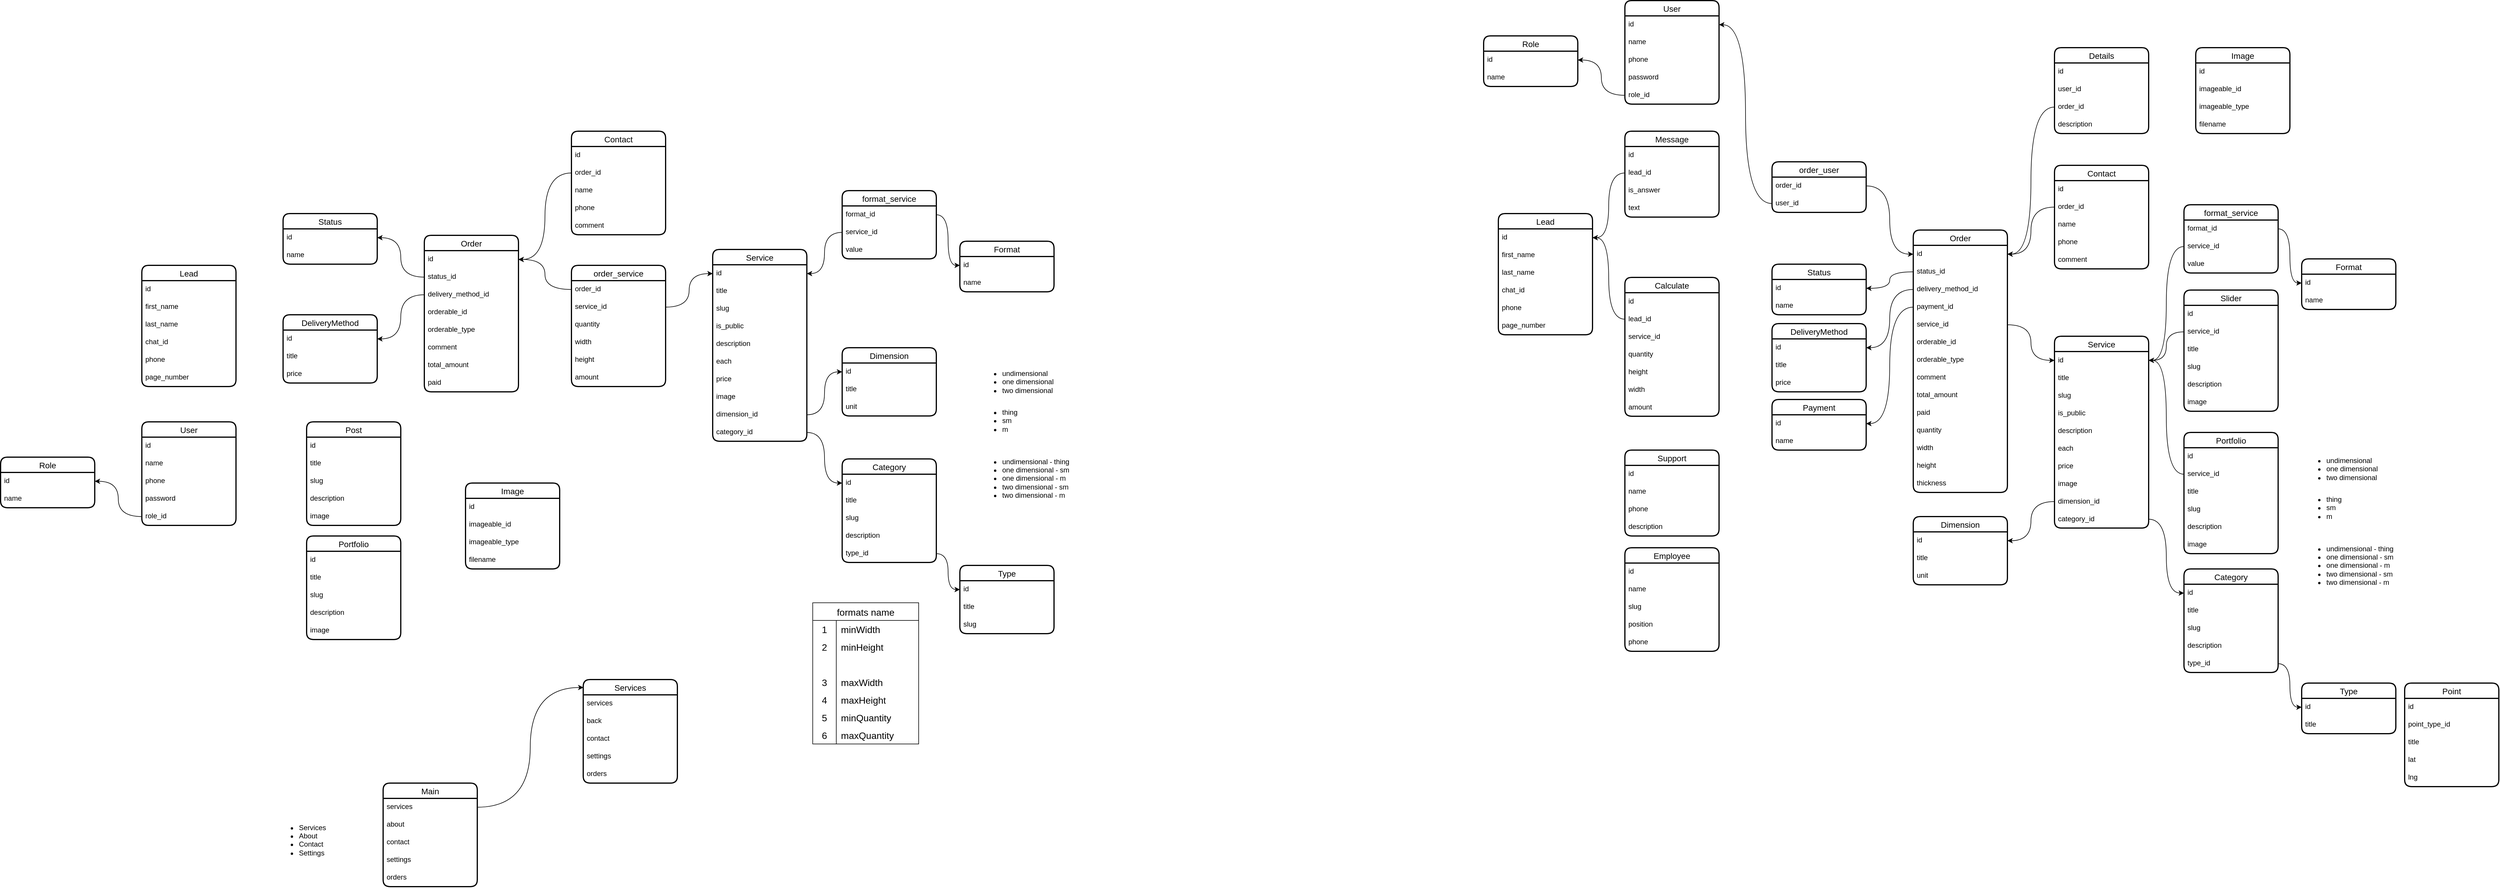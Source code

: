 <mxfile version="22.0.4" type="github">
  <diagram name="Страница — 1" id="qROckgiQK7EX2VFDrzop">
    <mxGraphModel dx="276" dy="577" grid="1" gridSize="10" guides="1" tooltips="1" connect="1" arrows="1" fold="1" page="1" pageScale="1" pageWidth="827" pageHeight="1169" math="0" shadow="0">
      <root>
        <mxCell id="0" />
        <mxCell id="1" parent="0" />
        <mxCell id="2M7GUlwyjcvKo0Abf1ux-3" value="User" style="swimlane;fontStyle=0;childLayout=stackLayout;horizontal=1;startSize=26;horizontalStack=0;resizeParent=1;resizeParentMax=0;resizeLast=0;collapsible=1;marginBottom=0;align=center;fontSize=14;strokeWidth=2;rounded=1;shadow=0;glass=0;swimlaneLine=1;" parent="1" vertex="1">
          <mxGeometry x="1590" y="1006" width="160" height="176" as="geometry" />
        </mxCell>
        <mxCell id="2M7GUlwyjcvKo0Abf1ux-4" value="id" style="text;strokeColor=none;fillColor=none;spacingLeft=4;spacingRight=4;overflow=hidden;rotatable=0;points=[[0,0.5],[1,0.5]];portConstraint=eastwest;fontSize=12;whiteSpace=wrap;html=1;" parent="2M7GUlwyjcvKo0Abf1ux-3" vertex="1">
          <mxGeometry y="26" width="160" height="30" as="geometry" />
        </mxCell>
        <mxCell id="2M7GUlwyjcvKo0Abf1ux-5" value="name" style="text;strokeColor=none;fillColor=none;spacingLeft=4;spacingRight=4;overflow=hidden;rotatable=0;points=[[0,0.5],[1,0.5]];portConstraint=eastwest;fontSize=12;whiteSpace=wrap;html=1;" parent="2M7GUlwyjcvKo0Abf1ux-3" vertex="1">
          <mxGeometry y="56" width="160" height="30" as="geometry" />
        </mxCell>
        <mxCell id="2M7GUlwyjcvKo0Abf1ux-6" value="phone" style="text;strokeColor=none;fillColor=none;spacingLeft=4;spacingRight=4;overflow=hidden;rotatable=0;points=[[0,0.5],[1,0.5]];portConstraint=eastwest;fontSize=12;whiteSpace=wrap;html=1;" parent="2M7GUlwyjcvKo0Abf1ux-3" vertex="1">
          <mxGeometry y="86" width="160" height="30" as="geometry" />
        </mxCell>
        <mxCell id="2M7GUlwyjcvKo0Abf1ux-7" value="password" style="text;strokeColor=none;fillColor=none;spacingLeft=4;spacingRight=4;overflow=hidden;rotatable=0;points=[[0,0.5],[1,0.5]];portConstraint=eastwest;fontSize=12;whiteSpace=wrap;html=1;" parent="2M7GUlwyjcvKo0Abf1ux-3" vertex="1">
          <mxGeometry y="116" width="160" height="30" as="geometry" />
        </mxCell>
        <mxCell id="2M7GUlwyjcvKo0Abf1ux-8" value="role_id" style="text;strokeColor=none;fillColor=none;spacingLeft=4;spacingRight=4;overflow=hidden;rotatable=0;points=[[0,0.5],[1,0.5]];portConstraint=eastwest;fontSize=12;whiteSpace=wrap;html=1;" parent="2M7GUlwyjcvKo0Abf1ux-3" vertex="1">
          <mxGeometry y="146" width="160" height="30" as="geometry" />
        </mxCell>
        <mxCell id="2M7GUlwyjcvKo0Abf1ux-9" value="Service" style="swimlane;fontStyle=0;childLayout=stackLayout;horizontal=1;startSize=26;horizontalStack=0;resizeParent=1;resizeParentMax=0;resizeLast=0;collapsible=1;marginBottom=0;align=center;fontSize=14;strokeWidth=2;rounded=1;shadow=0;glass=0;swimlaneLine=1;" parent="1" vertex="1">
          <mxGeometry x="2560" y="713" width="160" height="326" as="geometry" />
        </mxCell>
        <mxCell id="2M7GUlwyjcvKo0Abf1ux-10" value="id" style="text;strokeColor=none;fillColor=none;spacingLeft=4;spacingRight=4;overflow=hidden;rotatable=0;points=[[0,0.5],[1,0.5]];portConstraint=eastwest;fontSize=12;whiteSpace=wrap;html=1;" parent="2M7GUlwyjcvKo0Abf1ux-9" vertex="1">
          <mxGeometry y="26" width="160" height="30" as="geometry" />
        </mxCell>
        <mxCell id="2M7GUlwyjcvKo0Abf1ux-11" value="title" style="text;strokeColor=none;fillColor=none;spacingLeft=4;spacingRight=4;overflow=hidden;rotatable=0;points=[[0,0.5],[1,0.5]];portConstraint=eastwest;fontSize=12;whiteSpace=wrap;html=1;" parent="2M7GUlwyjcvKo0Abf1ux-9" vertex="1">
          <mxGeometry y="56" width="160" height="30" as="geometry" />
        </mxCell>
        <mxCell id="2M7GUlwyjcvKo0Abf1ux-12" value="slug" style="text;strokeColor=none;fillColor=none;spacingLeft=4;spacingRight=4;overflow=hidden;rotatable=0;points=[[0,0.5],[1,0.5]];portConstraint=eastwest;fontSize=12;whiteSpace=wrap;html=1;" parent="2M7GUlwyjcvKo0Abf1ux-9" vertex="1">
          <mxGeometry y="86" width="160" height="30" as="geometry" />
        </mxCell>
        <mxCell id="2M7GUlwyjcvKo0Abf1ux-15" value="is_public" style="text;strokeColor=none;fillColor=none;spacingLeft=4;spacingRight=4;overflow=hidden;rotatable=0;points=[[0,0.5],[1,0.5]];portConstraint=eastwest;fontSize=12;whiteSpace=wrap;html=1;" parent="2M7GUlwyjcvKo0Abf1ux-9" vertex="1">
          <mxGeometry y="116" width="160" height="30" as="geometry" />
        </mxCell>
        <mxCell id="2M7GUlwyjcvKo0Abf1ux-100" value="description" style="text;strokeColor=none;fillColor=none;spacingLeft=4;spacingRight=4;overflow=hidden;rotatable=0;points=[[0,0.5],[1,0.5]];portConstraint=eastwest;fontSize=12;whiteSpace=wrap;html=1;" parent="2M7GUlwyjcvKo0Abf1ux-9" vertex="1">
          <mxGeometry y="146" width="160" height="30" as="geometry" />
        </mxCell>
        <mxCell id="2M7GUlwyjcvKo0Abf1ux-13" value="each" style="text;strokeColor=none;fillColor=none;spacingLeft=4;spacingRight=4;overflow=hidden;rotatable=0;points=[[0,0.5],[1,0.5]];portConstraint=eastwest;fontSize=12;whiteSpace=wrap;html=1;" parent="2M7GUlwyjcvKo0Abf1ux-9" vertex="1">
          <mxGeometry y="176" width="160" height="30" as="geometry" />
        </mxCell>
        <mxCell id="2M7GUlwyjcvKo0Abf1ux-14" value="price" style="text;strokeColor=none;fillColor=none;spacingLeft=4;spacingRight=4;overflow=hidden;rotatable=0;points=[[0,0.5],[1,0.5]];portConstraint=eastwest;fontSize=12;whiteSpace=wrap;html=1;" parent="2M7GUlwyjcvKo0Abf1ux-9" vertex="1">
          <mxGeometry y="206" width="160" height="30" as="geometry" />
        </mxCell>
        <mxCell id="2M7GUlwyjcvKo0Abf1ux-16" value="image" style="text;strokeColor=none;fillColor=none;spacingLeft=4;spacingRight=4;overflow=hidden;rotatable=0;points=[[0,0.5],[1,0.5]];portConstraint=eastwest;fontSize=12;whiteSpace=wrap;html=1;" parent="2M7GUlwyjcvKo0Abf1ux-9" vertex="1">
          <mxGeometry y="236" width="160" height="30" as="geometry" />
        </mxCell>
        <mxCell id="5cAmZ27wlyQOIcFCG0QH-2" value="dimension_id" style="text;strokeColor=none;fillColor=none;spacingLeft=4;spacingRight=4;overflow=hidden;rotatable=0;points=[[0,0.5],[1,0.5]];portConstraint=eastwest;fontSize=12;whiteSpace=wrap;html=1;" parent="2M7GUlwyjcvKo0Abf1ux-9" vertex="1">
          <mxGeometry y="266" width="160" height="30" as="geometry" />
        </mxCell>
        <mxCell id="2M7GUlwyjcvKo0Abf1ux-18" value="category_id" style="text;strokeColor=none;fillColor=none;spacingLeft=4;spacingRight=4;overflow=hidden;rotatable=0;points=[[0,0.5],[1,0.5]];portConstraint=eastwest;fontSize=12;whiteSpace=wrap;html=1;" parent="2M7GUlwyjcvKo0Abf1ux-9" vertex="1">
          <mxGeometry y="296" width="160" height="30" as="geometry" />
        </mxCell>
        <mxCell id="2M7GUlwyjcvKo0Abf1ux-19" value="Category" style="swimlane;fontStyle=0;childLayout=stackLayout;horizontal=1;startSize=26;horizontalStack=0;resizeParent=1;resizeParentMax=0;resizeLast=0;collapsible=1;marginBottom=0;align=center;fontSize=14;strokeWidth=2;rounded=1;shadow=0;glass=0;swimlaneLine=1;" parent="1" vertex="1">
          <mxGeometry x="2780" y="1069" width="160" height="176" as="geometry" />
        </mxCell>
        <mxCell id="2M7GUlwyjcvKo0Abf1ux-20" value="id" style="text;strokeColor=none;fillColor=none;spacingLeft=4;spacingRight=4;overflow=hidden;rotatable=0;points=[[0,0.5],[1,0.5]];portConstraint=eastwest;fontSize=12;whiteSpace=wrap;html=1;" parent="2M7GUlwyjcvKo0Abf1ux-19" vertex="1">
          <mxGeometry y="26" width="160" height="30" as="geometry" />
        </mxCell>
        <mxCell id="2M7GUlwyjcvKo0Abf1ux-21" value="title" style="text;strokeColor=none;fillColor=none;spacingLeft=4;spacingRight=4;overflow=hidden;rotatable=0;points=[[0,0.5],[1,0.5]];portConstraint=eastwest;fontSize=12;whiteSpace=wrap;html=1;" parent="2M7GUlwyjcvKo0Abf1ux-19" vertex="1">
          <mxGeometry y="56" width="160" height="30" as="geometry" />
        </mxCell>
        <mxCell id="2M7GUlwyjcvKo0Abf1ux-22" value="slug" style="text;strokeColor=none;fillColor=none;spacingLeft=4;spacingRight=4;overflow=hidden;rotatable=0;points=[[0,0.5],[1,0.5]];portConstraint=eastwest;fontSize=12;whiteSpace=wrap;html=1;" parent="2M7GUlwyjcvKo0Abf1ux-19" vertex="1">
          <mxGeometry y="86" width="160" height="30" as="geometry" />
        </mxCell>
        <mxCell id="2M7GUlwyjcvKo0Abf1ux-23" value="description" style="text;strokeColor=none;fillColor=none;spacingLeft=4;spacingRight=4;overflow=hidden;rotatable=0;points=[[0,0.5],[1,0.5]];portConstraint=eastwest;fontSize=12;whiteSpace=wrap;html=1;" parent="2M7GUlwyjcvKo0Abf1ux-19" vertex="1">
          <mxGeometry y="116" width="160" height="30" as="geometry" />
        </mxCell>
        <mxCell id="2M7GUlwyjcvKo0Abf1ux-24" value="type_id" style="text;strokeColor=none;fillColor=none;spacingLeft=4;spacingRight=4;overflow=hidden;rotatable=0;points=[[0,0.5],[1,0.5]];portConstraint=eastwest;fontSize=12;whiteSpace=wrap;html=1;" parent="2M7GUlwyjcvKo0Abf1ux-19" vertex="1">
          <mxGeometry y="146" width="160" height="30" as="geometry" />
        </mxCell>
        <mxCell id="2M7GUlwyjcvKo0Abf1ux-25" value="Type" style="swimlane;fontStyle=0;childLayout=stackLayout;horizontal=1;startSize=26;horizontalStack=0;resizeParent=1;resizeParentMax=0;resizeLast=0;collapsible=1;marginBottom=0;align=center;fontSize=14;strokeWidth=2;rounded=1;shadow=0;glass=0;swimlaneLine=1;" parent="1" vertex="1">
          <mxGeometry x="2980" y="1250" width="160" height="116" as="geometry" />
        </mxCell>
        <mxCell id="2M7GUlwyjcvKo0Abf1ux-26" value="id" style="text;strokeColor=none;fillColor=none;spacingLeft=4;spacingRight=4;overflow=hidden;rotatable=0;points=[[0,0.5],[1,0.5]];portConstraint=eastwest;fontSize=12;whiteSpace=wrap;html=1;" parent="2M7GUlwyjcvKo0Abf1ux-25" vertex="1">
          <mxGeometry y="26" width="160" height="30" as="geometry" />
        </mxCell>
        <mxCell id="2M7GUlwyjcvKo0Abf1ux-27" value="title" style="text;strokeColor=none;fillColor=none;spacingLeft=4;spacingRight=4;overflow=hidden;rotatable=0;points=[[0,0.5],[1,0.5]];portConstraint=eastwest;fontSize=12;whiteSpace=wrap;html=1;" parent="2M7GUlwyjcvKo0Abf1ux-25" vertex="1">
          <mxGeometry y="56" width="160" height="30" as="geometry" />
        </mxCell>
        <mxCell id="2M7GUlwyjcvKo0Abf1ux-28" value="slug" style="text;strokeColor=none;fillColor=none;spacingLeft=4;spacingRight=4;overflow=hidden;rotatable=0;points=[[0,0.5],[1,0.5]];portConstraint=eastwest;fontSize=12;whiteSpace=wrap;html=1;" parent="2M7GUlwyjcvKo0Abf1ux-25" vertex="1">
          <mxGeometry y="86" width="160" height="30" as="geometry" />
        </mxCell>
        <mxCell id="2M7GUlwyjcvKo0Abf1ux-29" value="Order" style="swimlane;fontStyle=0;childLayout=stackLayout;horizontal=1;startSize=26;horizontalStack=0;resizeParent=1;resizeParentMax=0;resizeLast=0;collapsible=1;marginBottom=0;align=center;fontSize=14;strokeWidth=2;rounded=1;shadow=0;glass=0;swimlaneLine=1;" parent="1" vertex="1">
          <mxGeometry x="2070" y="689" width="160" height="266" as="geometry" />
        </mxCell>
        <mxCell id="2M7GUlwyjcvKo0Abf1ux-30" value="id" style="text;strokeColor=none;fillColor=none;spacingLeft=4;spacingRight=4;overflow=hidden;rotatable=0;points=[[0,0.5],[1,0.5]];portConstraint=eastwest;fontSize=12;whiteSpace=wrap;html=1;" parent="2M7GUlwyjcvKo0Abf1ux-29" vertex="1">
          <mxGeometry y="26" width="160" height="30" as="geometry" />
        </mxCell>
        <mxCell id="2M7GUlwyjcvKo0Abf1ux-31" value="status_id" style="text;strokeColor=none;fillColor=none;spacingLeft=4;spacingRight=4;overflow=hidden;rotatable=0;points=[[0,0.5],[1,0.5]];portConstraint=eastwest;fontSize=12;whiteSpace=wrap;html=1;" parent="2M7GUlwyjcvKo0Abf1ux-29" vertex="1">
          <mxGeometry y="56" width="160" height="30" as="geometry" />
        </mxCell>
        <mxCell id="2M7GUlwyjcvKo0Abf1ux-109" value="delivery_method_id" style="text;strokeColor=none;fillColor=none;spacingLeft=4;spacingRight=4;overflow=hidden;rotatable=0;points=[[0,0.5],[1,0.5]];portConstraint=eastwest;fontSize=12;whiteSpace=wrap;html=1;" parent="2M7GUlwyjcvKo0Abf1ux-29" vertex="1">
          <mxGeometry y="86" width="160" height="30" as="geometry" />
        </mxCell>
        <mxCell id="2M7GUlwyjcvKo0Abf1ux-34" value="orderable_id" style="text;strokeColor=none;fillColor=none;spacingLeft=4;spacingRight=4;overflow=hidden;rotatable=0;points=[[0,0.5],[1,0.5]];portConstraint=eastwest;fontSize=12;whiteSpace=wrap;html=1;" parent="2M7GUlwyjcvKo0Abf1ux-29" vertex="1">
          <mxGeometry y="116" width="160" height="30" as="geometry" />
        </mxCell>
        <mxCell id="2M7GUlwyjcvKo0Abf1ux-35" value="orderable_type" style="text;strokeColor=none;fillColor=none;spacingLeft=4;spacingRight=4;overflow=hidden;rotatable=0;points=[[0,0.5],[1,0.5]];portConstraint=eastwest;fontSize=12;whiteSpace=wrap;html=1;" parent="2M7GUlwyjcvKo0Abf1ux-29" vertex="1">
          <mxGeometry y="146" width="160" height="30" as="geometry" />
        </mxCell>
        <mxCell id="5cAmZ27wlyQOIcFCG0QH-16" value="comment" style="text;strokeColor=none;fillColor=none;spacingLeft=4;spacingRight=4;overflow=hidden;rotatable=0;points=[[0,0.5],[1,0.5]];portConstraint=eastwest;fontSize=12;whiteSpace=wrap;html=1;" parent="2M7GUlwyjcvKo0Abf1ux-29" vertex="1">
          <mxGeometry y="176" width="160" height="30" as="geometry" />
        </mxCell>
        <mxCell id="2M7GUlwyjcvKo0Abf1ux-39" value="total_amount" style="text;strokeColor=none;fillColor=none;spacingLeft=4;spacingRight=4;overflow=hidden;rotatable=0;points=[[0,0.5],[1,0.5]];portConstraint=eastwest;fontSize=12;whiteSpace=wrap;html=1;" parent="2M7GUlwyjcvKo0Abf1ux-29" vertex="1">
          <mxGeometry y="206" width="160" height="30" as="geometry" />
        </mxCell>
        <mxCell id="2M7GUlwyjcvKo0Abf1ux-40" value="paid" style="text;strokeColor=none;fillColor=none;spacingLeft=4;spacingRight=4;overflow=hidden;rotatable=0;points=[[0,0.5],[1,0.5]];portConstraint=eastwest;fontSize=12;whiteSpace=wrap;html=1;" parent="2M7GUlwyjcvKo0Abf1ux-29" vertex="1">
          <mxGeometry y="236" width="160" height="30" as="geometry" />
        </mxCell>
        <mxCell id="2M7GUlwyjcvKo0Abf1ux-42" value="Lead" style="swimlane;fontStyle=0;childLayout=stackLayout;horizontal=1;startSize=26;horizontalStack=0;resizeParent=1;resizeParentMax=0;resizeLast=0;collapsible=1;marginBottom=0;align=center;fontSize=14;strokeWidth=2;rounded=1;shadow=0;glass=0;swimlaneLine=1;" parent="1" vertex="1">
          <mxGeometry x="1590" y="740" width="160" height="206" as="geometry" />
        </mxCell>
        <mxCell id="2M7GUlwyjcvKo0Abf1ux-43" value="id" style="text;strokeColor=none;fillColor=none;spacingLeft=4;spacingRight=4;overflow=hidden;rotatable=0;points=[[0,0.5],[1,0.5]];portConstraint=eastwest;fontSize=12;whiteSpace=wrap;html=1;" parent="2M7GUlwyjcvKo0Abf1ux-42" vertex="1">
          <mxGeometry y="26" width="160" height="30" as="geometry" />
        </mxCell>
        <mxCell id="2M7GUlwyjcvKo0Abf1ux-44" value="first_name" style="text;strokeColor=none;fillColor=none;spacingLeft=4;spacingRight=4;overflow=hidden;rotatable=0;points=[[0,0.5],[1,0.5]];portConstraint=eastwest;fontSize=12;whiteSpace=wrap;html=1;" parent="2M7GUlwyjcvKo0Abf1ux-42" vertex="1">
          <mxGeometry y="56" width="160" height="30" as="geometry" />
        </mxCell>
        <mxCell id="2M7GUlwyjcvKo0Abf1ux-45" value="last_name" style="text;strokeColor=none;fillColor=none;spacingLeft=4;spacingRight=4;overflow=hidden;rotatable=0;points=[[0,0.5],[1,0.5]];portConstraint=eastwest;fontSize=12;whiteSpace=wrap;html=1;" parent="2M7GUlwyjcvKo0Abf1ux-42" vertex="1">
          <mxGeometry y="86" width="160" height="30" as="geometry" />
        </mxCell>
        <mxCell id="2M7GUlwyjcvKo0Abf1ux-46" value="chat_id" style="text;strokeColor=none;fillColor=none;spacingLeft=4;spacingRight=4;overflow=hidden;rotatable=0;points=[[0,0.5],[1,0.5]];portConstraint=eastwest;fontSize=12;whiteSpace=wrap;html=1;" parent="2M7GUlwyjcvKo0Abf1ux-42" vertex="1">
          <mxGeometry y="116" width="160" height="30" as="geometry" />
        </mxCell>
        <mxCell id="2M7GUlwyjcvKo0Abf1ux-47" value="phone" style="text;strokeColor=none;fillColor=none;spacingLeft=4;spacingRight=4;overflow=hidden;rotatable=0;points=[[0,0.5],[1,0.5]];portConstraint=eastwest;fontSize=12;whiteSpace=wrap;html=1;" parent="2M7GUlwyjcvKo0Abf1ux-42" vertex="1">
          <mxGeometry y="146" width="160" height="30" as="geometry" />
        </mxCell>
        <mxCell id="2M7GUlwyjcvKo0Abf1ux-48" value="page_number" style="text;strokeColor=none;fillColor=none;spacingLeft=4;spacingRight=4;overflow=hidden;rotatable=0;points=[[0,0.5],[1,0.5]];portConstraint=eastwest;fontSize=12;whiteSpace=wrap;html=1;" parent="2M7GUlwyjcvKo0Abf1ux-42" vertex="1">
          <mxGeometry y="176" width="160" height="30" as="geometry" />
        </mxCell>
        <mxCell id="2M7GUlwyjcvKo0Abf1ux-52" style="edgeStyle=orthogonalEdgeStyle;rounded=0;orthogonalLoop=1;jettySize=auto;html=1;entryX=1;entryY=0.5;entryDx=0;entryDy=0;curved=1;" parent="1" source="2M7GUlwyjcvKo0Abf1ux-31" target="2M7GUlwyjcvKo0Abf1ux-55" edge="1">
          <mxGeometry relative="1" as="geometry" />
        </mxCell>
        <mxCell id="2M7GUlwyjcvKo0Abf1ux-54" value="Status" style="swimlane;fontStyle=0;childLayout=stackLayout;horizontal=1;startSize=26;horizontalStack=0;resizeParent=1;resizeParentMax=0;resizeLast=0;collapsible=1;marginBottom=0;align=center;fontSize=14;strokeWidth=2;rounded=1;shadow=0;glass=0;swimlaneLine=1;" parent="1" vertex="1">
          <mxGeometry x="1830" y="652" width="160" height="86" as="geometry" />
        </mxCell>
        <mxCell id="2M7GUlwyjcvKo0Abf1ux-55" value="id" style="text;strokeColor=none;fillColor=none;spacingLeft=4;spacingRight=4;overflow=hidden;rotatable=0;points=[[0,0.5],[1,0.5]];portConstraint=eastwest;fontSize=12;whiteSpace=wrap;html=1;" parent="2M7GUlwyjcvKo0Abf1ux-54" vertex="1">
          <mxGeometry y="26" width="160" height="30" as="geometry" />
        </mxCell>
        <mxCell id="5cAmZ27wlyQOIcFCG0QH-17" value="name" style="text;strokeColor=none;fillColor=none;spacingLeft=4;spacingRight=4;overflow=hidden;rotatable=0;points=[[0,0.5],[1,0.5]];portConstraint=eastwest;fontSize=12;whiteSpace=wrap;html=1;" parent="2M7GUlwyjcvKo0Abf1ux-54" vertex="1">
          <mxGeometry y="56" width="160" height="30" as="geometry" />
        </mxCell>
        <mxCell id="2M7GUlwyjcvKo0Abf1ux-57" style="edgeStyle=orthogonalEdgeStyle;rounded=0;orthogonalLoop=1;jettySize=auto;html=1;entryX=0;entryY=0.5;entryDx=0;entryDy=0;curved=1;" parent="1" source="2M7GUlwyjcvKo0Abf1ux-18" target="2M7GUlwyjcvKo0Abf1ux-20" edge="1">
          <mxGeometry relative="1" as="geometry" />
        </mxCell>
        <mxCell id="2M7GUlwyjcvKo0Abf1ux-58" style="edgeStyle=orthogonalEdgeStyle;rounded=0;orthogonalLoop=1;jettySize=auto;html=1;entryX=0;entryY=0.5;entryDx=0;entryDy=0;curved=1;" parent="1" source="2M7GUlwyjcvKo0Abf1ux-24" target="2M7GUlwyjcvKo0Abf1ux-26" edge="1">
          <mxGeometry relative="1" as="geometry" />
        </mxCell>
        <mxCell id="2M7GUlwyjcvKo0Abf1ux-60" value="Format" style="swimlane;fontStyle=0;childLayout=stackLayout;horizontal=1;startSize=26;horizontalStack=0;resizeParent=1;resizeParentMax=0;resizeLast=0;collapsible=1;marginBottom=0;align=center;fontSize=14;strokeWidth=2;rounded=1;shadow=0;glass=0;swimlaneLine=1;" parent="1" vertex="1">
          <mxGeometry x="2980" y="699" width="160" height="86" as="geometry" />
        </mxCell>
        <mxCell id="2M7GUlwyjcvKo0Abf1ux-61" value="id" style="text;strokeColor=none;fillColor=none;spacingLeft=4;spacingRight=4;overflow=hidden;rotatable=0;points=[[0,0.5],[1,0.5]];portConstraint=eastwest;fontSize=12;whiteSpace=wrap;html=1;" parent="2M7GUlwyjcvKo0Abf1ux-60" vertex="1">
          <mxGeometry y="26" width="160" height="30" as="geometry" />
        </mxCell>
        <mxCell id="2M7GUlwyjcvKo0Abf1ux-62" value="name" style="text;strokeColor=none;fillColor=none;spacingLeft=4;spacingRight=4;overflow=hidden;rotatable=0;points=[[0,0.5],[1,0.5]];portConstraint=eastwest;fontSize=12;whiteSpace=wrap;html=1;" parent="2M7GUlwyjcvKo0Abf1ux-60" vertex="1">
          <mxGeometry y="56" width="160" height="30" as="geometry" />
        </mxCell>
        <mxCell id="2M7GUlwyjcvKo0Abf1ux-63" value="formats name" style="shape=table;startSize=30;container=1;collapsible=0;childLayout=tableLayout;fixedRows=1;rowLines=0;fontStyle=0;strokeColor=default;fontSize=16;" parent="1" vertex="1">
          <mxGeometry x="2730" y="1313.5" width="180" height="240" as="geometry" />
        </mxCell>
        <mxCell id="2M7GUlwyjcvKo0Abf1ux-64" value="" style="shape=tableRow;horizontal=0;startSize=0;swimlaneHead=0;swimlaneBody=0;top=0;left=0;bottom=0;right=0;collapsible=0;dropTarget=0;fillColor=none;points=[[0,0.5],[1,0.5]];portConstraint=eastwest;strokeColor=inherit;fontSize=16;" parent="2M7GUlwyjcvKo0Abf1ux-63" vertex="1">
          <mxGeometry y="30" width="180" height="30" as="geometry" />
        </mxCell>
        <mxCell id="2M7GUlwyjcvKo0Abf1ux-65" value="1" style="shape=partialRectangle;html=1;whiteSpace=wrap;connectable=0;fillColor=none;top=0;left=0;bottom=0;right=0;overflow=hidden;pointerEvents=1;strokeColor=inherit;fontSize=16;" parent="2M7GUlwyjcvKo0Abf1ux-64" vertex="1">
          <mxGeometry width="40" height="30" as="geometry">
            <mxRectangle width="40" height="30" as="alternateBounds" />
          </mxGeometry>
        </mxCell>
        <mxCell id="2M7GUlwyjcvKo0Abf1ux-66" value="minWidth" style="shape=partialRectangle;html=1;whiteSpace=wrap;connectable=0;fillColor=none;top=0;left=0;bottom=0;right=0;align=left;spacingLeft=6;overflow=hidden;strokeColor=inherit;fontSize=16;" parent="2M7GUlwyjcvKo0Abf1ux-64" vertex="1">
          <mxGeometry x="40" width="140" height="30" as="geometry">
            <mxRectangle width="140" height="30" as="alternateBounds" />
          </mxGeometry>
        </mxCell>
        <mxCell id="2M7GUlwyjcvKo0Abf1ux-67" value="" style="shape=tableRow;horizontal=0;startSize=0;swimlaneHead=0;swimlaneBody=0;top=0;left=0;bottom=0;right=0;collapsible=0;dropTarget=0;fillColor=none;points=[[0,0.5],[1,0.5]];portConstraint=eastwest;strokeColor=inherit;fontSize=16;" parent="2M7GUlwyjcvKo0Abf1ux-63" vertex="1">
          <mxGeometry y="60" width="180" height="30" as="geometry" />
        </mxCell>
        <mxCell id="2M7GUlwyjcvKo0Abf1ux-68" value="2" style="shape=partialRectangle;html=1;whiteSpace=wrap;connectable=0;fillColor=none;top=0;left=0;bottom=0;right=0;overflow=hidden;strokeColor=inherit;fontSize=16;" parent="2M7GUlwyjcvKo0Abf1ux-67" vertex="1">
          <mxGeometry width="40" height="30" as="geometry">
            <mxRectangle width="40" height="30" as="alternateBounds" />
          </mxGeometry>
        </mxCell>
        <mxCell id="2M7GUlwyjcvKo0Abf1ux-69" value="minHeight" style="shape=partialRectangle;html=1;whiteSpace=wrap;connectable=0;fillColor=none;top=0;left=0;bottom=0;right=0;align=left;spacingLeft=6;overflow=hidden;strokeColor=inherit;fontSize=16;" parent="2M7GUlwyjcvKo0Abf1ux-67" vertex="1">
          <mxGeometry x="40" width="140" height="30" as="geometry">
            <mxRectangle width="140" height="30" as="alternateBounds" />
          </mxGeometry>
        </mxCell>
        <mxCell id="2M7GUlwyjcvKo0Abf1ux-70" value="" style="shape=tableRow;horizontal=0;startSize=0;swimlaneHead=0;swimlaneBody=0;top=0;left=0;bottom=0;right=0;collapsible=0;dropTarget=0;fillColor=none;points=[[0,0.5],[1,0.5]];portConstraint=eastwest;strokeColor=inherit;fontSize=16;" parent="2M7GUlwyjcvKo0Abf1ux-63" vertex="1">
          <mxGeometry y="90" width="180" height="30" as="geometry" />
        </mxCell>
        <mxCell id="2M7GUlwyjcvKo0Abf1ux-71" value="" style="shape=partialRectangle;html=1;whiteSpace=wrap;connectable=0;fillColor=none;top=0;left=0;bottom=0;right=0;overflow=hidden;strokeColor=inherit;fontSize=16;" parent="2M7GUlwyjcvKo0Abf1ux-70" vertex="1">
          <mxGeometry width="40" height="30" as="geometry">
            <mxRectangle width="40" height="30" as="alternateBounds" />
          </mxGeometry>
        </mxCell>
        <mxCell id="2M7GUlwyjcvKo0Abf1ux-72" value="" style="shape=partialRectangle;html=1;whiteSpace=wrap;connectable=0;fillColor=none;top=0;left=0;bottom=0;right=0;align=left;spacingLeft=6;overflow=hidden;strokeColor=inherit;fontSize=16;" parent="2M7GUlwyjcvKo0Abf1ux-70" vertex="1">
          <mxGeometry x="40" width="140" height="30" as="geometry">
            <mxRectangle width="140" height="30" as="alternateBounds" />
          </mxGeometry>
        </mxCell>
        <mxCell id="2M7GUlwyjcvKo0Abf1ux-73" value="" style="shape=tableRow;horizontal=0;startSize=0;swimlaneHead=0;swimlaneBody=0;top=0;left=0;bottom=0;right=0;collapsible=0;dropTarget=0;fillColor=none;points=[[0,0.5],[1,0.5]];portConstraint=eastwest;strokeColor=inherit;fontSize=16;" parent="2M7GUlwyjcvKo0Abf1ux-63" vertex="1">
          <mxGeometry y="120" width="180" height="30" as="geometry" />
        </mxCell>
        <mxCell id="2M7GUlwyjcvKo0Abf1ux-74" value="3" style="shape=partialRectangle;html=1;whiteSpace=wrap;connectable=0;fillColor=none;top=0;left=0;bottom=0;right=0;overflow=hidden;strokeColor=inherit;fontSize=16;" parent="2M7GUlwyjcvKo0Abf1ux-73" vertex="1">
          <mxGeometry width="40" height="30" as="geometry">
            <mxRectangle width="40" height="30" as="alternateBounds" />
          </mxGeometry>
        </mxCell>
        <mxCell id="2M7GUlwyjcvKo0Abf1ux-75" value="maxWidth" style="shape=partialRectangle;html=1;whiteSpace=wrap;connectable=0;fillColor=none;top=0;left=0;bottom=0;right=0;align=left;spacingLeft=6;overflow=hidden;strokeColor=inherit;fontSize=16;" parent="2M7GUlwyjcvKo0Abf1ux-73" vertex="1">
          <mxGeometry x="40" width="140" height="30" as="geometry">
            <mxRectangle width="140" height="30" as="alternateBounds" />
          </mxGeometry>
        </mxCell>
        <mxCell id="2M7GUlwyjcvKo0Abf1ux-76" value="" style="shape=tableRow;horizontal=0;startSize=0;swimlaneHead=0;swimlaneBody=0;top=0;left=0;bottom=0;right=0;collapsible=0;dropTarget=0;fillColor=none;points=[[0,0.5],[1,0.5]];portConstraint=eastwest;strokeColor=inherit;fontSize=16;" parent="2M7GUlwyjcvKo0Abf1ux-63" vertex="1">
          <mxGeometry y="150" width="180" height="30" as="geometry" />
        </mxCell>
        <mxCell id="2M7GUlwyjcvKo0Abf1ux-77" value="4" style="shape=partialRectangle;html=1;whiteSpace=wrap;connectable=0;fillColor=none;top=0;left=0;bottom=0;right=0;overflow=hidden;strokeColor=inherit;fontSize=16;" parent="2M7GUlwyjcvKo0Abf1ux-76" vertex="1">
          <mxGeometry width="40" height="30" as="geometry">
            <mxRectangle width="40" height="30" as="alternateBounds" />
          </mxGeometry>
        </mxCell>
        <mxCell id="2M7GUlwyjcvKo0Abf1ux-78" value="maxHeight" style="shape=partialRectangle;html=1;whiteSpace=wrap;connectable=0;fillColor=none;top=0;left=0;bottom=0;right=0;align=left;spacingLeft=6;overflow=hidden;strokeColor=inherit;fontSize=16;" parent="2M7GUlwyjcvKo0Abf1ux-76" vertex="1">
          <mxGeometry x="40" width="140" height="30" as="geometry">
            <mxRectangle width="140" height="30" as="alternateBounds" />
          </mxGeometry>
        </mxCell>
        <mxCell id="2M7GUlwyjcvKo0Abf1ux-82" value="" style="shape=tableRow;horizontal=0;startSize=0;swimlaneHead=0;swimlaneBody=0;top=0;left=0;bottom=0;right=0;collapsible=0;dropTarget=0;fillColor=none;points=[[0,0.5],[1,0.5]];portConstraint=eastwest;strokeColor=inherit;fontSize=16;" parent="2M7GUlwyjcvKo0Abf1ux-63" vertex="1">
          <mxGeometry y="180" width="180" height="30" as="geometry" />
        </mxCell>
        <mxCell id="2M7GUlwyjcvKo0Abf1ux-83" value="5" style="shape=partialRectangle;html=1;whiteSpace=wrap;connectable=0;fillColor=none;top=0;left=0;bottom=0;right=0;overflow=hidden;strokeColor=inherit;fontSize=16;" parent="2M7GUlwyjcvKo0Abf1ux-82" vertex="1">
          <mxGeometry width="40" height="30" as="geometry">
            <mxRectangle width="40" height="30" as="alternateBounds" />
          </mxGeometry>
        </mxCell>
        <mxCell id="2M7GUlwyjcvKo0Abf1ux-84" value="minQuantity" style="shape=partialRectangle;html=1;whiteSpace=wrap;connectable=0;fillColor=none;top=0;left=0;bottom=0;right=0;align=left;spacingLeft=6;overflow=hidden;strokeColor=inherit;fontSize=16;" parent="2M7GUlwyjcvKo0Abf1ux-82" vertex="1">
          <mxGeometry x="40" width="140" height="30" as="geometry">
            <mxRectangle width="140" height="30" as="alternateBounds" />
          </mxGeometry>
        </mxCell>
        <mxCell id="2M7GUlwyjcvKo0Abf1ux-85" value="" style="shape=tableRow;horizontal=0;startSize=0;swimlaneHead=0;swimlaneBody=0;top=0;left=0;bottom=0;right=0;collapsible=0;dropTarget=0;fillColor=none;points=[[0,0.5],[1,0.5]];portConstraint=eastwest;strokeColor=inherit;fontSize=16;" parent="2M7GUlwyjcvKo0Abf1ux-63" vertex="1">
          <mxGeometry y="210" width="180" height="30" as="geometry" />
        </mxCell>
        <mxCell id="2M7GUlwyjcvKo0Abf1ux-86" value="6" style="shape=partialRectangle;html=1;whiteSpace=wrap;connectable=0;fillColor=none;top=0;left=0;bottom=0;right=0;overflow=hidden;strokeColor=inherit;fontSize=16;" parent="2M7GUlwyjcvKo0Abf1ux-85" vertex="1">
          <mxGeometry width="40" height="30" as="geometry">
            <mxRectangle width="40" height="30" as="alternateBounds" />
          </mxGeometry>
        </mxCell>
        <mxCell id="2M7GUlwyjcvKo0Abf1ux-87" value="maxQuantity" style="shape=partialRectangle;html=1;whiteSpace=wrap;connectable=0;fillColor=none;top=0;left=0;bottom=0;right=0;align=left;spacingLeft=6;overflow=hidden;strokeColor=inherit;fontSize=16;" parent="2M7GUlwyjcvKo0Abf1ux-85" vertex="1">
          <mxGeometry x="40" width="140" height="30" as="geometry">
            <mxRectangle width="140" height="30" as="alternateBounds" />
          </mxGeometry>
        </mxCell>
        <mxCell id="2M7GUlwyjcvKo0Abf1ux-88" value="format_service" style="swimlane;fontStyle=0;childLayout=stackLayout;horizontal=1;startSize=26;horizontalStack=0;resizeParent=1;resizeParentMax=0;resizeLast=0;collapsible=1;marginBottom=0;align=center;fontSize=14;strokeWidth=2;rounded=1;shadow=0;glass=0;swimlaneLine=1;" parent="1" vertex="1">
          <mxGeometry x="2780" y="613" width="160" height="116" as="geometry" />
        </mxCell>
        <mxCell id="2M7GUlwyjcvKo0Abf1ux-89" value="format_id" style="text;strokeColor=none;fillColor=none;spacingLeft=4;spacingRight=4;overflow=hidden;rotatable=0;points=[[0,0.5],[1,0.5]];portConstraint=eastwest;fontSize=12;whiteSpace=wrap;html=1;" parent="2M7GUlwyjcvKo0Abf1ux-88" vertex="1">
          <mxGeometry y="26" width="160" height="30" as="geometry" />
        </mxCell>
        <mxCell id="2M7GUlwyjcvKo0Abf1ux-90" value="service_id" style="text;strokeColor=none;fillColor=none;spacingLeft=4;spacingRight=4;overflow=hidden;rotatable=0;points=[[0,0.5],[1,0.5]];portConstraint=eastwest;fontSize=12;whiteSpace=wrap;html=1;" parent="2M7GUlwyjcvKo0Abf1ux-88" vertex="1">
          <mxGeometry y="56" width="160" height="30" as="geometry" />
        </mxCell>
        <mxCell id="2M7GUlwyjcvKo0Abf1ux-91" value="value" style="text;strokeColor=none;fillColor=none;spacingLeft=4;spacingRight=4;overflow=hidden;rotatable=0;points=[[0,0.5],[1,0.5]];portConstraint=eastwest;fontSize=12;whiteSpace=wrap;html=1;" parent="2M7GUlwyjcvKo0Abf1ux-88" vertex="1">
          <mxGeometry y="86" width="160" height="30" as="geometry" />
        </mxCell>
        <mxCell id="2M7GUlwyjcvKo0Abf1ux-92" style="edgeStyle=orthogonalEdgeStyle;rounded=0;orthogonalLoop=1;jettySize=auto;html=1;entryX=0;entryY=0.5;entryDx=0;entryDy=0;curved=1;" parent="1" source="2M7GUlwyjcvKo0Abf1ux-89" target="2M7GUlwyjcvKo0Abf1ux-61" edge="1">
          <mxGeometry relative="1" as="geometry" />
        </mxCell>
        <mxCell id="2M7GUlwyjcvKo0Abf1ux-93" style="edgeStyle=orthogonalEdgeStyle;rounded=0;orthogonalLoop=1;jettySize=auto;html=1;entryX=1;entryY=0.5;entryDx=0;entryDy=0;curved=1;" parent="1" source="2M7GUlwyjcvKo0Abf1ux-90" target="2M7GUlwyjcvKo0Abf1ux-10" edge="1">
          <mxGeometry relative="1" as="geometry" />
        </mxCell>
        <mxCell id="2M7GUlwyjcvKo0Abf1ux-95" value="Role" style="swimlane;fontStyle=0;childLayout=stackLayout;horizontal=1;startSize=26;horizontalStack=0;resizeParent=1;resizeParentMax=0;resizeLast=0;collapsible=1;marginBottom=0;align=center;fontSize=14;strokeWidth=2;rounded=1;shadow=0;glass=0;swimlaneLine=1;" parent="1" vertex="1">
          <mxGeometry x="1350" y="1066" width="160" height="86" as="geometry" />
        </mxCell>
        <mxCell id="2M7GUlwyjcvKo0Abf1ux-96" value="id" style="text;strokeColor=none;fillColor=none;spacingLeft=4;spacingRight=4;overflow=hidden;rotatable=0;points=[[0,0.5],[1,0.5]];portConstraint=eastwest;fontSize=12;whiteSpace=wrap;html=1;" parent="2M7GUlwyjcvKo0Abf1ux-95" vertex="1">
          <mxGeometry y="26" width="160" height="30" as="geometry" />
        </mxCell>
        <mxCell id="2M7GUlwyjcvKo0Abf1ux-97" value="name" style="text;strokeColor=none;fillColor=none;spacingLeft=4;spacingRight=4;overflow=hidden;rotatable=0;points=[[0,0.5],[1,0.5]];portConstraint=eastwest;fontSize=12;whiteSpace=wrap;html=1;" parent="2M7GUlwyjcvKo0Abf1ux-95" vertex="1">
          <mxGeometry y="56" width="160" height="30" as="geometry" />
        </mxCell>
        <mxCell id="2M7GUlwyjcvKo0Abf1ux-98" style="edgeStyle=orthogonalEdgeStyle;rounded=0;orthogonalLoop=1;jettySize=auto;html=1;entryX=1;entryY=0.5;entryDx=0;entryDy=0;curved=1;" parent="1" source="2M7GUlwyjcvKo0Abf1ux-8" target="2M7GUlwyjcvKo0Abf1ux-96" edge="1">
          <mxGeometry relative="1" as="geometry" />
        </mxCell>
        <mxCell id="2M7GUlwyjcvKo0Abf1ux-105" value="DeliveryMethod" style="swimlane;fontStyle=0;childLayout=stackLayout;horizontal=1;startSize=26;horizontalStack=0;resizeParent=1;resizeParentMax=0;resizeLast=0;collapsible=1;marginBottom=0;align=center;fontSize=14;strokeWidth=2;rounded=1;shadow=0;glass=0;swimlaneLine=1;" parent="1" vertex="1">
          <mxGeometry x="1830" y="824" width="160" height="116" as="geometry" />
        </mxCell>
        <mxCell id="2M7GUlwyjcvKo0Abf1ux-106" value="id" style="text;strokeColor=none;fillColor=none;spacingLeft=4;spacingRight=4;overflow=hidden;rotatable=0;points=[[0,0.5],[1,0.5]];portConstraint=eastwest;fontSize=12;whiteSpace=wrap;html=1;" parent="2M7GUlwyjcvKo0Abf1ux-105" vertex="1">
          <mxGeometry y="26" width="160" height="30" as="geometry" />
        </mxCell>
        <mxCell id="5cAmZ27wlyQOIcFCG0QH-20" value="title" style="text;strokeColor=none;fillColor=none;spacingLeft=4;spacingRight=4;overflow=hidden;rotatable=0;points=[[0,0.5],[1,0.5]];portConstraint=eastwest;fontSize=12;whiteSpace=wrap;html=1;" parent="2M7GUlwyjcvKo0Abf1ux-105" vertex="1">
          <mxGeometry y="56" width="160" height="30" as="geometry" />
        </mxCell>
        <mxCell id="2M7GUlwyjcvKo0Abf1ux-108" value="price" style="text;strokeColor=none;fillColor=none;spacingLeft=4;spacingRight=4;overflow=hidden;rotatable=0;points=[[0,0.5],[1,0.5]];portConstraint=eastwest;fontSize=12;whiteSpace=wrap;html=1;" parent="2M7GUlwyjcvKo0Abf1ux-105" vertex="1">
          <mxGeometry y="86" width="160" height="30" as="geometry" />
        </mxCell>
        <mxCell id="2M7GUlwyjcvKo0Abf1ux-110" style="edgeStyle=orthogonalEdgeStyle;rounded=0;orthogonalLoop=1;jettySize=auto;html=1;entryX=1;entryY=0.5;entryDx=0;entryDy=0;curved=1;" parent="1" source="2M7GUlwyjcvKo0Abf1ux-109" target="2M7GUlwyjcvKo0Abf1ux-106" edge="1">
          <mxGeometry relative="1" as="geometry" />
        </mxCell>
        <mxCell id="2M7GUlwyjcvKo0Abf1ux-120" value="order_service" style="swimlane;fontStyle=0;childLayout=stackLayout;horizontal=1;startSize=26;horizontalStack=0;resizeParent=1;resizeParentMax=0;resizeLast=0;collapsible=1;marginBottom=0;align=center;fontSize=14;strokeWidth=2;rounded=1;shadow=0;glass=0;swimlaneLine=1;" parent="1" vertex="1">
          <mxGeometry x="2320" y="740" width="160" height="206" as="geometry" />
        </mxCell>
        <mxCell id="2M7GUlwyjcvKo0Abf1ux-121" value="order_id" style="text;strokeColor=none;fillColor=none;spacingLeft=4;spacingRight=4;overflow=hidden;rotatable=0;points=[[0,0.5],[1,0.5]];portConstraint=eastwest;fontSize=12;whiteSpace=wrap;html=1;" parent="2M7GUlwyjcvKo0Abf1ux-120" vertex="1">
          <mxGeometry y="26" width="160" height="30" as="geometry" />
        </mxCell>
        <mxCell id="2M7GUlwyjcvKo0Abf1ux-122" value="service_id" style="text;strokeColor=none;fillColor=none;spacingLeft=4;spacingRight=4;overflow=hidden;rotatable=0;points=[[0,0.5],[1,0.5]];portConstraint=eastwest;fontSize=12;whiteSpace=wrap;html=1;" parent="2M7GUlwyjcvKo0Abf1ux-120" vertex="1">
          <mxGeometry y="56" width="160" height="30" as="geometry" />
        </mxCell>
        <mxCell id="5cAmZ27wlyQOIcFCG0QH-4" value="quantity" style="text;strokeColor=none;fillColor=none;spacingLeft=4;spacingRight=4;overflow=hidden;rotatable=0;points=[[0,0.5],[1,0.5]];portConstraint=eastwest;fontSize=12;whiteSpace=wrap;html=1;" parent="2M7GUlwyjcvKo0Abf1ux-120" vertex="1">
          <mxGeometry y="86" width="160" height="30" as="geometry" />
        </mxCell>
        <mxCell id="5cAmZ27wlyQOIcFCG0QH-5" value="width" style="text;strokeColor=none;fillColor=none;spacingLeft=4;spacingRight=4;overflow=hidden;rotatable=0;points=[[0,0.5],[1,0.5]];portConstraint=eastwest;fontSize=12;whiteSpace=wrap;html=1;" parent="2M7GUlwyjcvKo0Abf1ux-120" vertex="1">
          <mxGeometry y="116" width="160" height="30" as="geometry" />
        </mxCell>
        <mxCell id="5cAmZ27wlyQOIcFCG0QH-6" value="height" style="text;strokeColor=none;fillColor=none;spacingLeft=4;spacingRight=4;overflow=hidden;rotatable=0;points=[[0,0.5],[1,0.5]];portConstraint=eastwest;fontSize=12;whiteSpace=wrap;html=1;" parent="2M7GUlwyjcvKo0Abf1ux-120" vertex="1">
          <mxGeometry y="146" width="160" height="30" as="geometry" />
        </mxCell>
        <mxCell id="5cAmZ27wlyQOIcFCG0QH-15" value="amount" style="text;strokeColor=none;fillColor=none;spacingLeft=4;spacingRight=4;overflow=hidden;rotatable=0;points=[[0,0.5],[1,0.5]];portConstraint=eastwest;fontSize=12;whiteSpace=wrap;html=1;" parent="2M7GUlwyjcvKo0Abf1ux-120" vertex="1">
          <mxGeometry y="176" width="160" height="30" as="geometry" />
        </mxCell>
        <mxCell id="2M7GUlwyjcvKo0Abf1ux-127" style="edgeStyle=orthogonalEdgeStyle;rounded=0;orthogonalLoop=1;jettySize=auto;html=1;entryX=0;entryY=0.5;entryDx=0;entryDy=0;curved=1;" parent="1" source="2M7GUlwyjcvKo0Abf1ux-122" target="2M7GUlwyjcvKo0Abf1ux-10" edge="1">
          <mxGeometry relative="1" as="geometry" />
        </mxCell>
        <mxCell id="2M7GUlwyjcvKo0Abf1ux-129" style="edgeStyle=orthogonalEdgeStyle;rounded=0;orthogonalLoop=1;jettySize=auto;html=1;entryX=1;entryY=0.5;entryDx=0;entryDy=0;curved=1;" parent="1" source="2M7GUlwyjcvKo0Abf1ux-121" target="2M7GUlwyjcvKo0Abf1ux-30" edge="1">
          <mxGeometry relative="1" as="geometry" />
        </mxCell>
        <mxCell id="5cAmZ27wlyQOIcFCG0QH-7" value="&lt;ul&gt;&lt;li&gt;undimensional&lt;/li&gt;&lt;li&gt;one dimensional&lt;/li&gt;&lt;li&gt;two dimensional&lt;br&gt;&lt;/li&gt;&lt;/ul&gt;" style="text;strokeColor=none;fillColor=none;html=1;whiteSpace=wrap;verticalAlign=middle;overflow=hidden;" parent="1" vertex="1">
          <mxGeometry x="3010" y="898" width="175" height="80" as="geometry" />
        </mxCell>
        <mxCell id="5cAmZ27wlyQOIcFCG0QH-8" value="&lt;ul&gt;&lt;li&gt;thing&lt;/li&gt;&lt;li&gt;sm&lt;/li&gt;&lt;li&gt;m&lt;/li&gt;&lt;/ul&gt;" style="text;strokeColor=none;fillColor=none;html=1;whiteSpace=wrap;verticalAlign=middle;overflow=hidden;" parent="1" vertex="1">
          <mxGeometry x="3010" y="964" width="175" height="80" as="geometry" />
        </mxCell>
        <mxCell id="5cAmZ27wlyQOIcFCG0QH-9" value="Dimension" style="swimlane;fontStyle=0;childLayout=stackLayout;horizontal=1;startSize=26;horizontalStack=0;resizeParent=1;resizeParentMax=0;resizeLast=0;collapsible=1;marginBottom=0;align=center;fontSize=14;strokeWidth=2;rounded=1;shadow=0;glass=0;swimlaneLine=1;" parent="1" vertex="1">
          <mxGeometry x="2780" y="880" width="160" height="116" as="geometry" />
        </mxCell>
        <mxCell id="5cAmZ27wlyQOIcFCG0QH-10" value="id" style="text;strokeColor=none;fillColor=none;spacingLeft=4;spacingRight=4;overflow=hidden;rotatable=0;points=[[0,0.5],[1,0.5]];portConstraint=eastwest;fontSize=12;whiteSpace=wrap;html=1;" parent="5cAmZ27wlyQOIcFCG0QH-9" vertex="1">
          <mxGeometry y="26" width="160" height="30" as="geometry" />
        </mxCell>
        <mxCell id="5cAmZ27wlyQOIcFCG0QH-19" value="title" style="text;strokeColor=none;fillColor=none;spacingLeft=4;spacingRight=4;overflow=hidden;rotatable=0;points=[[0,0.5],[1,0.5]];portConstraint=eastwest;fontSize=12;whiteSpace=wrap;html=1;" parent="5cAmZ27wlyQOIcFCG0QH-9" vertex="1">
          <mxGeometry y="56" width="160" height="30" as="geometry" />
        </mxCell>
        <mxCell id="5cAmZ27wlyQOIcFCG0QH-12" value="unit" style="text;strokeColor=none;fillColor=none;spacingLeft=4;spacingRight=4;overflow=hidden;rotatable=0;points=[[0,0.5],[1,0.5]];portConstraint=eastwest;fontSize=12;whiteSpace=wrap;html=1;" parent="5cAmZ27wlyQOIcFCG0QH-9" vertex="1">
          <mxGeometry y="86" width="160" height="30" as="geometry" />
        </mxCell>
        <mxCell id="5cAmZ27wlyQOIcFCG0QH-13" value="&lt;ul&gt;&lt;li&gt;undimensional - thing&lt;/li&gt;&lt;li&gt;one dimensional - sm&lt;/li&gt;&lt;li&gt;one dimensional - m&lt;/li&gt;&lt;li&gt;two dimensional - sm&lt;br&gt;&lt;/li&gt;&lt;li&gt;two dimensional - m&lt;/li&gt;&lt;/ul&gt;" style="text;strokeColor=none;fillColor=none;html=1;whiteSpace=wrap;verticalAlign=middle;overflow=hidden;" parent="1" vertex="1">
          <mxGeometry x="3010" y="1038" width="175" height="128" as="geometry" />
        </mxCell>
        <mxCell id="5cAmZ27wlyQOIcFCG0QH-14" style="edgeStyle=orthogonalEdgeStyle;rounded=0;orthogonalLoop=1;jettySize=auto;html=1;entryX=0;entryY=0.5;entryDx=0;entryDy=0;curved=1;" parent="1" source="5cAmZ27wlyQOIcFCG0QH-2" target="5cAmZ27wlyQOIcFCG0QH-10" edge="1">
          <mxGeometry relative="1" as="geometry" />
        </mxCell>
        <mxCell id="TgmAWG3qYNdHduC0wm8n-1" value="Post" style="swimlane;fontStyle=0;childLayout=stackLayout;horizontal=1;startSize=26;horizontalStack=0;resizeParent=1;resizeParentMax=0;resizeLast=0;collapsible=1;marginBottom=0;align=center;fontSize=14;strokeWidth=2;rounded=1;shadow=0;glass=0;swimlaneLine=1;" parent="1" vertex="1">
          <mxGeometry x="1870" y="1006" width="160" height="176" as="geometry" />
        </mxCell>
        <mxCell id="TgmAWG3qYNdHduC0wm8n-2" value="id" style="text;strokeColor=none;fillColor=none;spacingLeft=4;spacingRight=4;overflow=hidden;rotatable=0;points=[[0,0.5],[1,0.5]];portConstraint=eastwest;fontSize=12;whiteSpace=wrap;html=1;" parent="TgmAWG3qYNdHduC0wm8n-1" vertex="1">
          <mxGeometry y="26" width="160" height="30" as="geometry" />
        </mxCell>
        <mxCell id="TgmAWG3qYNdHduC0wm8n-3" value="title" style="text;strokeColor=none;fillColor=none;spacingLeft=4;spacingRight=4;overflow=hidden;rotatable=0;points=[[0,0.5],[1,0.5]];portConstraint=eastwest;fontSize=12;whiteSpace=wrap;html=1;" parent="TgmAWG3qYNdHduC0wm8n-1" vertex="1">
          <mxGeometry y="56" width="160" height="30" as="geometry" />
        </mxCell>
        <mxCell id="TgmAWG3qYNdHduC0wm8n-4" value="slug" style="text;strokeColor=none;fillColor=none;spacingLeft=4;spacingRight=4;overflow=hidden;rotatable=0;points=[[0,0.5],[1,0.5]];portConstraint=eastwest;fontSize=12;whiteSpace=wrap;html=1;" parent="TgmAWG3qYNdHduC0wm8n-1" vertex="1">
          <mxGeometry y="86" width="160" height="30" as="geometry" />
        </mxCell>
        <mxCell id="TgmAWG3qYNdHduC0wm8n-5" value="description" style="text;strokeColor=none;fillColor=none;spacingLeft=4;spacingRight=4;overflow=hidden;rotatable=0;points=[[0,0.5],[1,0.5]];portConstraint=eastwest;fontSize=12;whiteSpace=wrap;html=1;" parent="TgmAWG3qYNdHduC0wm8n-1" vertex="1">
          <mxGeometry y="116" width="160" height="30" as="geometry" />
        </mxCell>
        <mxCell id="GE9elMi7dGCl287rpnB9-1" value="image" style="text;strokeColor=none;fillColor=none;spacingLeft=4;spacingRight=4;overflow=hidden;rotatable=0;points=[[0,0.5],[1,0.5]];portConstraint=eastwest;fontSize=12;whiteSpace=wrap;html=1;" parent="TgmAWG3qYNdHduC0wm8n-1" vertex="1">
          <mxGeometry y="146" width="160" height="30" as="geometry" />
        </mxCell>
        <mxCell id="TgmAWG3qYNdHduC0wm8n-8" value="Portfolio" style="swimlane;fontStyle=0;childLayout=stackLayout;horizontal=1;startSize=26;horizontalStack=0;resizeParent=1;resizeParentMax=0;resizeLast=0;collapsible=1;marginBottom=0;align=center;fontSize=14;strokeWidth=2;rounded=1;shadow=0;glass=0;swimlaneLine=1;" parent="1" vertex="1">
          <mxGeometry x="1870" y="1200" width="160" height="176" as="geometry" />
        </mxCell>
        <mxCell id="TgmAWG3qYNdHduC0wm8n-9" value="id" style="text;strokeColor=none;fillColor=none;spacingLeft=4;spacingRight=4;overflow=hidden;rotatable=0;points=[[0,0.5],[1,0.5]];portConstraint=eastwest;fontSize=12;whiteSpace=wrap;html=1;" parent="TgmAWG3qYNdHduC0wm8n-8" vertex="1">
          <mxGeometry y="26" width="160" height="30" as="geometry" />
        </mxCell>
        <mxCell id="TgmAWG3qYNdHduC0wm8n-10" value="title" style="text;strokeColor=none;fillColor=none;spacingLeft=4;spacingRight=4;overflow=hidden;rotatable=0;points=[[0,0.5],[1,0.5]];portConstraint=eastwest;fontSize=12;whiteSpace=wrap;html=1;" parent="TgmAWG3qYNdHduC0wm8n-8" vertex="1">
          <mxGeometry y="56" width="160" height="30" as="geometry" />
        </mxCell>
        <mxCell id="TgmAWG3qYNdHduC0wm8n-11" value="slug" style="text;strokeColor=none;fillColor=none;spacingLeft=4;spacingRight=4;overflow=hidden;rotatable=0;points=[[0,0.5],[1,0.5]];portConstraint=eastwest;fontSize=12;whiteSpace=wrap;html=1;" parent="TgmAWG3qYNdHduC0wm8n-8" vertex="1">
          <mxGeometry y="86" width="160" height="30" as="geometry" />
        </mxCell>
        <mxCell id="TgmAWG3qYNdHduC0wm8n-12" value="description" style="text;strokeColor=none;fillColor=none;spacingLeft=4;spacingRight=4;overflow=hidden;rotatable=0;points=[[0,0.5],[1,0.5]];portConstraint=eastwest;fontSize=12;whiteSpace=wrap;html=1;" parent="TgmAWG3qYNdHduC0wm8n-8" vertex="1">
          <mxGeometry y="116" width="160" height="30" as="geometry" />
        </mxCell>
        <mxCell id="GE9elMi7dGCl287rpnB9-2" value="image" style="text;strokeColor=none;fillColor=none;spacingLeft=4;spacingRight=4;overflow=hidden;rotatable=0;points=[[0,0.5],[1,0.5]];portConstraint=eastwest;fontSize=12;whiteSpace=wrap;html=1;" parent="TgmAWG3qYNdHduC0wm8n-8" vertex="1">
          <mxGeometry y="146" width="160" height="30" as="geometry" />
        </mxCell>
        <mxCell id="TgmAWG3qYNdHduC0wm8n-14" value="Image" style="swimlane;fontStyle=0;childLayout=stackLayout;horizontal=1;startSize=26;horizontalStack=0;resizeParent=1;resizeParentMax=0;resizeLast=0;collapsible=1;marginBottom=0;align=center;fontSize=14;strokeWidth=2;rounded=1;shadow=0;glass=0;swimlaneLine=1;" parent="1" vertex="1">
          <mxGeometry x="2140" y="1110" width="160" height="146" as="geometry" />
        </mxCell>
        <mxCell id="TgmAWG3qYNdHduC0wm8n-15" value="id" style="text;strokeColor=none;fillColor=none;spacingLeft=4;spacingRight=4;overflow=hidden;rotatable=0;points=[[0,0.5],[1,0.5]];portConstraint=eastwest;fontSize=12;whiteSpace=wrap;html=1;" parent="TgmAWG3qYNdHduC0wm8n-14" vertex="1">
          <mxGeometry y="26" width="160" height="30" as="geometry" />
        </mxCell>
        <mxCell id="TgmAWG3qYNdHduC0wm8n-17" value="imageable_id" style="text;strokeColor=none;fillColor=none;spacingLeft=4;spacingRight=4;overflow=hidden;rotatable=0;points=[[0,0.5],[1,0.5]];portConstraint=eastwest;fontSize=12;whiteSpace=wrap;html=1;" parent="TgmAWG3qYNdHduC0wm8n-14" vertex="1">
          <mxGeometry y="56" width="160" height="30" as="geometry" />
        </mxCell>
        <mxCell id="TgmAWG3qYNdHduC0wm8n-18" value="imageable_type" style="text;strokeColor=none;fillColor=none;spacingLeft=4;spacingRight=4;overflow=hidden;rotatable=0;points=[[0,0.5],[1,0.5]];portConstraint=eastwest;fontSize=12;whiteSpace=wrap;html=1;" parent="TgmAWG3qYNdHduC0wm8n-14" vertex="1">
          <mxGeometry y="86" width="160" height="30" as="geometry" />
        </mxCell>
        <mxCell id="TgmAWG3qYNdHduC0wm8n-16" value="filename" style="text;strokeColor=none;fillColor=none;spacingLeft=4;spacingRight=4;overflow=hidden;rotatable=0;points=[[0,0.5],[1,0.5]];portConstraint=eastwest;fontSize=12;whiteSpace=wrap;html=1;" parent="TgmAWG3qYNdHduC0wm8n-14" vertex="1">
          <mxGeometry y="116" width="160" height="30" as="geometry" />
        </mxCell>
        <mxCell id="0JwySr9rgKUmIV3QtJTb-1" value="&lt;ul&gt;&lt;li&gt;&lt;span style=&quot;background-color: initial;&quot;&gt;Services&lt;/span&gt;&lt;/li&gt;&lt;li&gt;&lt;span style=&quot;background-color: initial;&quot;&gt;About&lt;/span&gt;&lt;br&gt;&lt;/li&gt;&lt;li&gt;Contact&lt;/li&gt;&lt;li&gt;Settings&lt;/li&gt;&lt;/ul&gt;" style="text;strokeColor=none;fillColor=none;html=1;whiteSpace=wrap;verticalAlign=middle;overflow=hidden;" parent="1" vertex="1">
          <mxGeometry x="1815" y="1674" width="175" height="80" as="geometry" />
        </mxCell>
        <mxCell id="0JwySr9rgKUmIV3QtJTb-6" value="Main" style="swimlane;fontStyle=0;childLayout=stackLayout;horizontal=1;startSize=26;horizontalStack=0;resizeParent=1;resizeParentMax=0;resizeLast=0;collapsible=1;marginBottom=0;align=center;fontSize=14;strokeWidth=2;rounded=1;shadow=0;glass=0;swimlaneLine=1;" parent="1" vertex="1">
          <mxGeometry x="2000" y="1620" width="160" height="176" as="geometry" />
        </mxCell>
        <mxCell id="0JwySr9rgKUmIV3QtJTb-7" value="services" style="text;strokeColor=none;fillColor=none;spacingLeft=4;spacingRight=4;overflow=hidden;rotatable=0;points=[[0,0.5],[1,0.5]];portConstraint=eastwest;fontSize=12;whiteSpace=wrap;html=1;" parent="0JwySr9rgKUmIV3QtJTb-6" vertex="1">
          <mxGeometry y="26" width="160" height="30" as="geometry" />
        </mxCell>
        <mxCell id="0JwySr9rgKUmIV3QtJTb-8" value="about" style="text;strokeColor=none;fillColor=none;spacingLeft=4;spacingRight=4;overflow=hidden;rotatable=0;points=[[0,0.5],[1,0.5]];portConstraint=eastwest;fontSize=12;whiteSpace=wrap;html=1;" parent="0JwySr9rgKUmIV3QtJTb-6" vertex="1">
          <mxGeometry y="56" width="160" height="30" as="geometry" />
        </mxCell>
        <mxCell id="0JwySr9rgKUmIV3QtJTb-9" value="contact" style="text;strokeColor=none;fillColor=none;spacingLeft=4;spacingRight=4;overflow=hidden;rotatable=0;points=[[0,0.5],[1,0.5]];portConstraint=eastwest;fontSize=12;whiteSpace=wrap;html=1;" parent="0JwySr9rgKUmIV3QtJTb-6" vertex="1">
          <mxGeometry y="86" width="160" height="30" as="geometry" />
        </mxCell>
        <mxCell id="0JwySr9rgKUmIV3QtJTb-10" value="settings" style="text;strokeColor=none;fillColor=none;spacingLeft=4;spacingRight=4;overflow=hidden;rotatable=0;points=[[0,0.5],[1,0.5]];portConstraint=eastwest;fontSize=12;whiteSpace=wrap;html=1;" parent="0JwySr9rgKUmIV3QtJTb-6" vertex="1">
          <mxGeometry y="116" width="160" height="30" as="geometry" />
        </mxCell>
        <mxCell id="0JwySr9rgKUmIV3QtJTb-11" value="orders" style="text;strokeColor=none;fillColor=none;spacingLeft=4;spacingRight=4;overflow=hidden;rotatable=0;points=[[0,0.5],[1,0.5]];portConstraint=eastwest;fontSize=12;whiteSpace=wrap;html=1;" parent="0JwySr9rgKUmIV3QtJTb-6" vertex="1">
          <mxGeometry y="146" width="160" height="30" as="geometry" />
        </mxCell>
        <mxCell id="0JwySr9rgKUmIV3QtJTb-12" value="Services" style="swimlane;fontStyle=0;childLayout=stackLayout;horizontal=1;startSize=26;horizontalStack=0;resizeParent=1;resizeParentMax=0;resizeLast=0;collapsible=1;marginBottom=0;align=center;fontSize=14;strokeWidth=2;rounded=1;shadow=0;glass=0;swimlaneLine=1;" parent="1" vertex="1">
          <mxGeometry x="2340" y="1444" width="160" height="176" as="geometry" />
        </mxCell>
        <mxCell id="0JwySr9rgKUmIV3QtJTb-13" value="services" style="text;strokeColor=none;fillColor=none;spacingLeft=4;spacingRight=4;overflow=hidden;rotatable=0;points=[[0,0.5],[1,0.5]];portConstraint=eastwest;fontSize=12;whiteSpace=wrap;html=1;" parent="0JwySr9rgKUmIV3QtJTb-12" vertex="1">
          <mxGeometry y="26" width="160" height="30" as="geometry" />
        </mxCell>
        <mxCell id="0JwySr9rgKUmIV3QtJTb-14" value="back" style="text;strokeColor=none;fillColor=none;spacingLeft=4;spacingRight=4;overflow=hidden;rotatable=0;points=[[0,0.5],[1,0.5]];portConstraint=eastwest;fontSize=12;whiteSpace=wrap;html=1;" parent="0JwySr9rgKUmIV3QtJTb-12" vertex="1">
          <mxGeometry y="56" width="160" height="30" as="geometry" />
        </mxCell>
        <mxCell id="0JwySr9rgKUmIV3QtJTb-15" value="contact" style="text;strokeColor=none;fillColor=none;spacingLeft=4;spacingRight=4;overflow=hidden;rotatable=0;points=[[0,0.5],[1,0.5]];portConstraint=eastwest;fontSize=12;whiteSpace=wrap;html=1;" parent="0JwySr9rgKUmIV3QtJTb-12" vertex="1">
          <mxGeometry y="86" width="160" height="30" as="geometry" />
        </mxCell>
        <mxCell id="0JwySr9rgKUmIV3QtJTb-16" value="settings" style="text;strokeColor=none;fillColor=none;spacingLeft=4;spacingRight=4;overflow=hidden;rotatable=0;points=[[0,0.5],[1,0.5]];portConstraint=eastwest;fontSize=12;whiteSpace=wrap;html=1;" parent="0JwySr9rgKUmIV3QtJTb-12" vertex="1">
          <mxGeometry y="116" width="160" height="30" as="geometry" />
        </mxCell>
        <mxCell id="0JwySr9rgKUmIV3QtJTb-17" value="orders" style="text;strokeColor=none;fillColor=none;spacingLeft=4;spacingRight=4;overflow=hidden;rotatable=0;points=[[0,0.5],[1,0.5]];portConstraint=eastwest;fontSize=12;whiteSpace=wrap;html=1;" parent="0JwySr9rgKUmIV3QtJTb-12" vertex="1">
          <mxGeometry y="146" width="160" height="30" as="geometry" />
        </mxCell>
        <mxCell id="0JwySr9rgKUmIV3QtJTb-18" style="edgeStyle=orthogonalEdgeStyle;rounded=0;orthogonalLoop=1;jettySize=auto;html=1;entryX=0.002;entryY=0.077;entryDx=0;entryDy=0;entryPerimeter=0;curved=1;" parent="1" source="0JwySr9rgKUmIV3QtJTb-7" target="0JwySr9rgKUmIV3QtJTb-12" edge="1">
          <mxGeometry relative="1" as="geometry" />
        </mxCell>
        <mxCell id="Xs7jxgNsXRxjrpGEsAQI-1" value="Contact" style="swimlane;fontStyle=0;childLayout=stackLayout;horizontal=1;startSize=26;horizontalStack=0;resizeParent=1;resizeParentMax=0;resizeLast=0;collapsible=1;marginBottom=0;align=center;fontSize=14;strokeWidth=2;rounded=1;shadow=0;glass=0;swimlaneLine=1;" parent="1" vertex="1">
          <mxGeometry x="2320" y="512" width="160" height="176" as="geometry" />
        </mxCell>
        <mxCell id="Xs7jxgNsXRxjrpGEsAQI-2" value="id" style="text;strokeColor=none;fillColor=none;spacingLeft=4;spacingRight=4;overflow=hidden;rotatable=0;points=[[0,0.5],[1,0.5]];portConstraint=eastwest;fontSize=12;whiteSpace=wrap;html=1;" parent="Xs7jxgNsXRxjrpGEsAQI-1" vertex="1">
          <mxGeometry y="26" width="160" height="30" as="geometry" />
        </mxCell>
        <mxCell id="Xs7jxgNsXRxjrpGEsAQI-3" value="order_id" style="text;strokeColor=none;fillColor=none;spacingLeft=4;spacingRight=4;overflow=hidden;rotatable=0;points=[[0,0.5],[1,0.5]];portConstraint=eastwest;fontSize=12;whiteSpace=wrap;html=1;" parent="Xs7jxgNsXRxjrpGEsAQI-1" vertex="1">
          <mxGeometry y="56" width="160" height="30" as="geometry" />
        </mxCell>
        <mxCell id="Xs7jxgNsXRxjrpGEsAQI-4" value="name" style="text;strokeColor=none;fillColor=none;spacingLeft=4;spacingRight=4;overflow=hidden;rotatable=0;points=[[0,0.5],[1,0.5]];portConstraint=eastwest;fontSize=12;whiteSpace=wrap;html=1;" parent="Xs7jxgNsXRxjrpGEsAQI-1" vertex="1">
          <mxGeometry y="86" width="160" height="30" as="geometry" />
        </mxCell>
        <mxCell id="Xs7jxgNsXRxjrpGEsAQI-5" value="phone" style="text;strokeColor=none;fillColor=none;spacingLeft=4;spacingRight=4;overflow=hidden;rotatable=0;points=[[0,0.5],[1,0.5]];portConstraint=eastwest;fontSize=12;whiteSpace=wrap;html=1;" parent="Xs7jxgNsXRxjrpGEsAQI-1" vertex="1">
          <mxGeometry y="116" width="160" height="30" as="geometry" />
        </mxCell>
        <mxCell id="Xs7jxgNsXRxjrpGEsAQI-6" value="comment" style="text;strokeColor=none;fillColor=none;spacingLeft=4;spacingRight=4;overflow=hidden;rotatable=0;points=[[0,0.5],[1,0.5]];portConstraint=eastwest;fontSize=12;whiteSpace=wrap;html=1;" parent="Xs7jxgNsXRxjrpGEsAQI-1" vertex="1">
          <mxGeometry y="146" width="160" height="30" as="geometry" />
        </mxCell>
        <mxCell id="Xs7jxgNsXRxjrpGEsAQI-7" style="edgeStyle=orthogonalEdgeStyle;rounded=0;orthogonalLoop=1;jettySize=auto;html=1;entryX=1;entryY=0.5;entryDx=0;entryDy=0;curved=1;" parent="1" source="Xs7jxgNsXRxjrpGEsAQI-3" target="2M7GUlwyjcvKo0Abf1ux-30" edge="1">
          <mxGeometry relative="1" as="geometry" />
        </mxCell>
        <mxCell id="Xs7jxgNsXRxjrpGEsAQI-8" value="User" style="swimlane;fontStyle=0;childLayout=stackLayout;horizontal=1;startSize=26;horizontalStack=0;resizeParent=1;resizeParentMax=0;resizeLast=0;collapsible=1;marginBottom=0;align=center;fontSize=14;strokeWidth=2;rounded=1;shadow=0;glass=0;swimlaneLine=1;" parent="1" vertex="1">
          <mxGeometry x="4110" y="290" width="160" height="176" as="geometry" />
        </mxCell>
        <mxCell id="Xs7jxgNsXRxjrpGEsAQI-9" value="id" style="text;strokeColor=none;fillColor=none;spacingLeft=4;spacingRight=4;overflow=hidden;rotatable=0;points=[[0,0.5],[1,0.5]];portConstraint=eastwest;fontSize=12;whiteSpace=wrap;html=1;" parent="Xs7jxgNsXRxjrpGEsAQI-8" vertex="1">
          <mxGeometry y="26" width="160" height="30" as="geometry" />
        </mxCell>
        <mxCell id="Xs7jxgNsXRxjrpGEsAQI-10" value="name" style="text;strokeColor=none;fillColor=none;spacingLeft=4;spacingRight=4;overflow=hidden;rotatable=0;points=[[0,0.5],[1,0.5]];portConstraint=eastwest;fontSize=12;whiteSpace=wrap;html=1;" parent="Xs7jxgNsXRxjrpGEsAQI-8" vertex="1">
          <mxGeometry y="56" width="160" height="30" as="geometry" />
        </mxCell>
        <mxCell id="Xs7jxgNsXRxjrpGEsAQI-11" value="phone" style="text;strokeColor=none;fillColor=none;spacingLeft=4;spacingRight=4;overflow=hidden;rotatable=0;points=[[0,0.5],[1,0.5]];portConstraint=eastwest;fontSize=12;whiteSpace=wrap;html=1;" parent="Xs7jxgNsXRxjrpGEsAQI-8" vertex="1">
          <mxGeometry y="86" width="160" height="30" as="geometry" />
        </mxCell>
        <mxCell id="Xs7jxgNsXRxjrpGEsAQI-12" value="password" style="text;strokeColor=none;fillColor=none;spacingLeft=4;spacingRight=4;overflow=hidden;rotatable=0;points=[[0,0.5],[1,0.5]];portConstraint=eastwest;fontSize=12;whiteSpace=wrap;html=1;" parent="Xs7jxgNsXRxjrpGEsAQI-8" vertex="1">
          <mxGeometry y="116" width="160" height="30" as="geometry" />
        </mxCell>
        <mxCell id="Xs7jxgNsXRxjrpGEsAQI-13" value="role_id" style="text;strokeColor=none;fillColor=none;spacingLeft=4;spacingRight=4;overflow=hidden;rotatable=0;points=[[0,0.5],[1,0.5]];portConstraint=eastwest;fontSize=12;whiteSpace=wrap;html=1;" parent="Xs7jxgNsXRxjrpGEsAQI-8" vertex="1">
          <mxGeometry y="146" width="160" height="30" as="geometry" />
        </mxCell>
        <mxCell id="Xs7jxgNsXRxjrpGEsAQI-14" value="Service" style="swimlane;fontStyle=0;childLayout=stackLayout;horizontal=1;startSize=26;horizontalStack=0;resizeParent=1;resizeParentMax=0;resizeLast=0;collapsible=1;marginBottom=0;align=center;fontSize=14;strokeWidth=2;rounded=1;shadow=0;glass=0;swimlaneLine=1;" parent="1" vertex="1">
          <mxGeometry x="4840" y="860.5" width="160" height="326" as="geometry" />
        </mxCell>
        <mxCell id="Xs7jxgNsXRxjrpGEsAQI-15" value="id" style="text;strokeColor=none;fillColor=none;spacingLeft=4;spacingRight=4;overflow=hidden;rotatable=0;points=[[0,0.5],[1,0.5]];portConstraint=eastwest;fontSize=12;whiteSpace=wrap;html=1;" parent="Xs7jxgNsXRxjrpGEsAQI-14" vertex="1">
          <mxGeometry y="26" width="160" height="30" as="geometry" />
        </mxCell>
        <mxCell id="Xs7jxgNsXRxjrpGEsAQI-16" value="title" style="text;strokeColor=none;fillColor=none;spacingLeft=4;spacingRight=4;overflow=hidden;rotatable=0;points=[[0,0.5],[1,0.5]];portConstraint=eastwest;fontSize=12;whiteSpace=wrap;html=1;" parent="Xs7jxgNsXRxjrpGEsAQI-14" vertex="1">
          <mxGeometry y="56" width="160" height="30" as="geometry" />
        </mxCell>
        <mxCell id="Xs7jxgNsXRxjrpGEsAQI-17" value="slug" style="text;strokeColor=none;fillColor=none;spacingLeft=4;spacingRight=4;overflow=hidden;rotatable=0;points=[[0,0.5],[1,0.5]];portConstraint=eastwest;fontSize=12;whiteSpace=wrap;html=1;" parent="Xs7jxgNsXRxjrpGEsAQI-14" vertex="1">
          <mxGeometry y="86" width="160" height="30" as="geometry" />
        </mxCell>
        <mxCell id="Xs7jxgNsXRxjrpGEsAQI-18" value="is_public" style="text;strokeColor=none;fillColor=none;spacingLeft=4;spacingRight=4;overflow=hidden;rotatable=0;points=[[0,0.5],[1,0.5]];portConstraint=eastwest;fontSize=12;whiteSpace=wrap;html=1;" parent="Xs7jxgNsXRxjrpGEsAQI-14" vertex="1">
          <mxGeometry y="116" width="160" height="30" as="geometry" />
        </mxCell>
        <mxCell id="Xs7jxgNsXRxjrpGEsAQI-19" value="description" style="text;strokeColor=none;fillColor=none;spacingLeft=4;spacingRight=4;overflow=hidden;rotatable=0;points=[[0,0.5],[1,0.5]];portConstraint=eastwest;fontSize=12;whiteSpace=wrap;html=1;" parent="Xs7jxgNsXRxjrpGEsAQI-14" vertex="1">
          <mxGeometry y="146" width="160" height="30" as="geometry" />
        </mxCell>
        <mxCell id="Xs7jxgNsXRxjrpGEsAQI-20" value="each" style="text;strokeColor=none;fillColor=none;spacingLeft=4;spacingRight=4;overflow=hidden;rotatable=0;points=[[0,0.5],[1,0.5]];portConstraint=eastwest;fontSize=12;whiteSpace=wrap;html=1;" parent="Xs7jxgNsXRxjrpGEsAQI-14" vertex="1">
          <mxGeometry y="176" width="160" height="30" as="geometry" />
        </mxCell>
        <mxCell id="Xs7jxgNsXRxjrpGEsAQI-21" value="price" style="text;strokeColor=none;fillColor=none;spacingLeft=4;spacingRight=4;overflow=hidden;rotatable=0;points=[[0,0.5],[1,0.5]];portConstraint=eastwest;fontSize=12;whiteSpace=wrap;html=1;" parent="Xs7jxgNsXRxjrpGEsAQI-14" vertex="1">
          <mxGeometry y="206" width="160" height="30" as="geometry" />
        </mxCell>
        <mxCell id="Xs7jxgNsXRxjrpGEsAQI-22" value="image" style="text;strokeColor=none;fillColor=none;spacingLeft=4;spacingRight=4;overflow=hidden;rotatable=0;points=[[0,0.5],[1,0.5]];portConstraint=eastwest;fontSize=12;whiteSpace=wrap;html=1;" parent="Xs7jxgNsXRxjrpGEsAQI-14" vertex="1">
          <mxGeometry y="236" width="160" height="30" as="geometry" />
        </mxCell>
        <mxCell id="Xs7jxgNsXRxjrpGEsAQI-23" value="dimension_id" style="text;strokeColor=none;fillColor=none;spacingLeft=4;spacingRight=4;overflow=hidden;rotatable=0;points=[[0,0.5],[1,0.5]];portConstraint=eastwest;fontSize=12;whiteSpace=wrap;html=1;" parent="Xs7jxgNsXRxjrpGEsAQI-14" vertex="1">
          <mxGeometry y="266" width="160" height="30" as="geometry" />
        </mxCell>
        <mxCell id="Xs7jxgNsXRxjrpGEsAQI-24" value="category_id" style="text;strokeColor=none;fillColor=none;spacingLeft=4;spacingRight=4;overflow=hidden;rotatable=0;points=[[0,0.5],[1,0.5]];portConstraint=eastwest;fontSize=12;whiteSpace=wrap;html=1;" parent="Xs7jxgNsXRxjrpGEsAQI-14" vertex="1">
          <mxGeometry y="296" width="160" height="30" as="geometry" />
        </mxCell>
        <mxCell id="Xs7jxgNsXRxjrpGEsAQI-25" value="Category" style="swimlane;fontStyle=0;childLayout=stackLayout;horizontal=1;startSize=26;horizontalStack=0;resizeParent=1;resizeParentMax=0;resizeLast=0;collapsible=1;marginBottom=0;align=center;fontSize=14;strokeWidth=2;rounded=1;shadow=0;glass=0;swimlaneLine=1;" parent="1" vertex="1">
          <mxGeometry x="5060" y="1256" width="160" height="176" as="geometry" />
        </mxCell>
        <mxCell id="Xs7jxgNsXRxjrpGEsAQI-26" value="id" style="text;strokeColor=none;fillColor=none;spacingLeft=4;spacingRight=4;overflow=hidden;rotatable=0;points=[[0,0.5],[1,0.5]];portConstraint=eastwest;fontSize=12;whiteSpace=wrap;html=1;" parent="Xs7jxgNsXRxjrpGEsAQI-25" vertex="1">
          <mxGeometry y="26" width="160" height="30" as="geometry" />
        </mxCell>
        <mxCell id="Xs7jxgNsXRxjrpGEsAQI-27" value="title" style="text;strokeColor=none;fillColor=none;spacingLeft=4;spacingRight=4;overflow=hidden;rotatable=0;points=[[0,0.5],[1,0.5]];portConstraint=eastwest;fontSize=12;whiteSpace=wrap;html=1;" parent="Xs7jxgNsXRxjrpGEsAQI-25" vertex="1">
          <mxGeometry y="56" width="160" height="30" as="geometry" />
        </mxCell>
        <mxCell id="Xs7jxgNsXRxjrpGEsAQI-28" value="slug" style="text;strokeColor=none;fillColor=none;spacingLeft=4;spacingRight=4;overflow=hidden;rotatable=0;points=[[0,0.5],[1,0.5]];portConstraint=eastwest;fontSize=12;whiteSpace=wrap;html=1;" parent="Xs7jxgNsXRxjrpGEsAQI-25" vertex="1">
          <mxGeometry y="86" width="160" height="30" as="geometry" />
        </mxCell>
        <mxCell id="Xs7jxgNsXRxjrpGEsAQI-29" value="description" style="text;strokeColor=none;fillColor=none;spacingLeft=4;spacingRight=4;overflow=hidden;rotatable=0;points=[[0,0.5],[1,0.5]];portConstraint=eastwest;fontSize=12;whiteSpace=wrap;html=1;" parent="Xs7jxgNsXRxjrpGEsAQI-25" vertex="1">
          <mxGeometry y="116" width="160" height="30" as="geometry" />
        </mxCell>
        <mxCell id="Xs7jxgNsXRxjrpGEsAQI-30" value="type_id" style="text;strokeColor=none;fillColor=none;spacingLeft=4;spacingRight=4;overflow=hidden;rotatable=0;points=[[0,0.5],[1,0.5]];portConstraint=eastwest;fontSize=12;whiteSpace=wrap;html=1;" parent="Xs7jxgNsXRxjrpGEsAQI-25" vertex="1">
          <mxGeometry y="146" width="160" height="30" as="geometry" />
        </mxCell>
        <mxCell id="Xs7jxgNsXRxjrpGEsAQI-31" value="Type" style="swimlane;fontStyle=0;childLayout=stackLayout;horizontal=1;startSize=26;horizontalStack=0;resizeParent=1;resizeParentMax=0;resizeLast=0;collapsible=1;marginBottom=0;align=center;fontSize=14;strokeWidth=2;rounded=1;shadow=0;glass=0;swimlaneLine=1;" parent="1" vertex="1">
          <mxGeometry x="5260" y="1450" width="160" height="86" as="geometry" />
        </mxCell>
        <mxCell id="Xs7jxgNsXRxjrpGEsAQI-32" value="id" style="text;strokeColor=none;fillColor=none;spacingLeft=4;spacingRight=4;overflow=hidden;rotatable=0;points=[[0,0.5],[1,0.5]];portConstraint=eastwest;fontSize=12;whiteSpace=wrap;html=1;" parent="Xs7jxgNsXRxjrpGEsAQI-31" vertex="1">
          <mxGeometry y="26" width="160" height="30" as="geometry" />
        </mxCell>
        <mxCell id="Xs7jxgNsXRxjrpGEsAQI-33" value="title" style="text;strokeColor=none;fillColor=none;spacingLeft=4;spacingRight=4;overflow=hidden;rotatable=0;points=[[0,0.5],[1,0.5]];portConstraint=eastwest;fontSize=12;whiteSpace=wrap;html=1;" parent="Xs7jxgNsXRxjrpGEsAQI-31" vertex="1">
          <mxGeometry y="56" width="160" height="30" as="geometry" />
        </mxCell>
        <mxCell id="Xs7jxgNsXRxjrpGEsAQI-35" value="Order" style="swimlane;fontStyle=0;childLayout=stackLayout;horizontal=1;startSize=26;horizontalStack=0;resizeParent=1;resizeParentMax=0;resizeLast=0;collapsible=1;marginBottom=0;align=center;fontSize=14;strokeWidth=2;rounded=1;shadow=0;glass=0;swimlaneLine=1;" parent="1" vertex="1">
          <mxGeometry x="4600" y="680" width="160" height="446" as="geometry" />
        </mxCell>
        <mxCell id="Xs7jxgNsXRxjrpGEsAQI-36" value="id" style="text;strokeColor=none;fillColor=none;spacingLeft=4;spacingRight=4;overflow=hidden;rotatable=0;points=[[0,0.5],[1,0.5]];portConstraint=eastwest;fontSize=12;whiteSpace=wrap;html=1;" parent="Xs7jxgNsXRxjrpGEsAQI-35" vertex="1">
          <mxGeometry y="26" width="160" height="30" as="geometry" />
        </mxCell>
        <mxCell id="Xs7jxgNsXRxjrpGEsAQI-37" value="status_id" style="text;strokeColor=none;fillColor=none;spacingLeft=4;spacingRight=4;overflow=hidden;rotatable=0;points=[[0,0.5],[1,0.5]];portConstraint=eastwest;fontSize=12;whiteSpace=wrap;html=1;" parent="Xs7jxgNsXRxjrpGEsAQI-35" vertex="1">
          <mxGeometry y="56" width="160" height="30" as="geometry" />
        </mxCell>
        <mxCell id="Xs7jxgNsXRxjrpGEsAQI-38" value="delivery_method_id" style="text;strokeColor=none;fillColor=none;spacingLeft=4;spacingRight=4;overflow=hidden;rotatable=0;points=[[0,0.5],[1,0.5]];portConstraint=eastwest;fontSize=12;whiteSpace=wrap;html=1;" parent="Xs7jxgNsXRxjrpGEsAQI-35" vertex="1">
          <mxGeometry y="86" width="160" height="30" as="geometry" />
        </mxCell>
        <mxCell id="XKd7KBqVBXgyHUNl3GlI-2" value="payment_id" style="text;strokeColor=none;fillColor=none;spacingLeft=4;spacingRight=4;overflow=hidden;rotatable=0;points=[[0,0.5],[1,0.5]];portConstraint=eastwest;fontSize=12;whiteSpace=wrap;html=1;" parent="Xs7jxgNsXRxjrpGEsAQI-35" vertex="1">
          <mxGeometry y="116" width="160" height="30" as="geometry" />
        </mxCell>
        <mxCell id="Xs7jxgNsXRxjrpGEsAQI-138" value="service_id" style="text;strokeColor=none;fillColor=none;spacingLeft=4;spacingRight=4;overflow=hidden;rotatable=0;points=[[0,0.5],[1,0.5]];portConstraint=eastwest;fontSize=12;whiteSpace=wrap;html=1;" parent="Xs7jxgNsXRxjrpGEsAQI-35" vertex="1">
          <mxGeometry y="146" width="160" height="30" as="geometry" />
        </mxCell>
        <mxCell id="Xs7jxgNsXRxjrpGEsAQI-39" value="orderable_id" style="text;strokeColor=none;fillColor=none;spacingLeft=4;spacingRight=4;overflow=hidden;rotatable=0;points=[[0,0.5],[1,0.5]];portConstraint=eastwest;fontSize=12;whiteSpace=wrap;html=1;" parent="Xs7jxgNsXRxjrpGEsAQI-35" vertex="1">
          <mxGeometry y="176" width="160" height="30" as="geometry" />
        </mxCell>
        <mxCell id="Xs7jxgNsXRxjrpGEsAQI-40" value="orderable_type" style="text;strokeColor=none;fillColor=none;spacingLeft=4;spacingRight=4;overflow=hidden;rotatable=0;points=[[0,0.5],[1,0.5]];portConstraint=eastwest;fontSize=12;whiteSpace=wrap;html=1;" parent="Xs7jxgNsXRxjrpGEsAQI-35" vertex="1">
          <mxGeometry y="206" width="160" height="30" as="geometry" />
        </mxCell>
        <mxCell id="Xs7jxgNsXRxjrpGEsAQI-41" value="comment" style="text;strokeColor=none;fillColor=none;spacingLeft=4;spacingRight=4;overflow=hidden;rotatable=0;points=[[0,0.5],[1,0.5]];portConstraint=eastwest;fontSize=12;whiteSpace=wrap;html=1;" parent="Xs7jxgNsXRxjrpGEsAQI-35" vertex="1">
          <mxGeometry y="236" width="160" height="30" as="geometry" />
        </mxCell>
        <mxCell id="Xs7jxgNsXRxjrpGEsAQI-42" value="total_amount" style="text;strokeColor=none;fillColor=none;spacingLeft=4;spacingRight=4;overflow=hidden;rotatable=0;points=[[0,0.5],[1,0.5]];portConstraint=eastwest;fontSize=12;whiteSpace=wrap;html=1;" parent="Xs7jxgNsXRxjrpGEsAQI-35" vertex="1">
          <mxGeometry y="266" width="160" height="30" as="geometry" />
        </mxCell>
        <mxCell id="Xs7jxgNsXRxjrpGEsAQI-43" value="paid" style="text;strokeColor=none;fillColor=none;spacingLeft=4;spacingRight=4;overflow=hidden;rotatable=0;points=[[0,0.5],[1,0.5]];portConstraint=eastwest;fontSize=12;whiteSpace=wrap;html=1;" parent="Xs7jxgNsXRxjrpGEsAQI-35" vertex="1">
          <mxGeometry y="296" width="160" height="30" as="geometry" />
        </mxCell>
        <mxCell id="Xs7jxgNsXRxjrpGEsAQI-141" value="quantity" style="text;strokeColor=none;fillColor=none;spacingLeft=4;spacingRight=4;overflow=hidden;rotatable=0;points=[[0,0.5],[1,0.5]];portConstraint=eastwest;fontSize=12;whiteSpace=wrap;html=1;" parent="Xs7jxgNsXRxjrpGEsAQI-35" vertex="1">
          <mxGeometry y="326" width="160" height="30" as="geometry" />
        </mxCell>
        <mxCell id="Xs7jxgNsXRxjrpGEsAQI-142" value="width" style="text;strokeColor=none;fillColor=none;spacingLeft=4;spacingRight=4;overflow=hidden;rotatable=0;points=[[0,0.5],[1,0.5]];portConstraint=eastwest;fontSize=12;whiteSpace=wrap;html=1;" parent="Xs7jxgNsXRxjrpGEsAQI-35" vertex="1">
          <mxGeometry y="356" width="160" height="30" as="geometry" />
        </mxCell>
        <mxCell id="Xs7jxgNsXRxjrpGEsAQI-143" value="height" style="text;strokeColor=none;fillColor=none;spacingLeft=4;spacingRight=4;overflow=hidden;rotatable=0;points=[[0,0.5],[1,0.5]];portConstraint=eastwest;fontSize=12;whiteSpace=wrap;html=1;" parent="Xs7jxgNsXRxjrpGEsAQI-35" vertex="1">
          <mxGeometry y="386" width="160" height="30" as="geometry" />
        </mxCell>
        <mxCell id="Xs7jxgNsXRxjrpGEsAQI-144" value="thickness" style="text;strokeColor=none;fillColor=none;spacingLeft=4;spacingRight=4;overflow=hidden;rotatable=0;points=[[0,0.5],[1,0.5]];portConstraint=eastwest;fontSize=12;whiteSpace=wrap;html=1;" parent="Xs7jxgNsXRxjrpGEsAQI-35" vertex="1">
          <mxGeometry y="416" width="160" height="30" as="geometry" />
        </mxCell>
        <mxCell id="Xs7jxgNsXRxjrpGEsAQI-44" value="Lead" style="swimlane;fontStyle=0;childLayout=stackLayout;horizontal=1;startSize=26;horizontalStack=0;resizeParent=1;resizeParentMax=0;resizeLast=0;collapsible=1;marginBottom=0;align=center;fontSize=14;strokeWidth=2;rounded=1;shadow=0;glass=0;swimlaneLine=1;" parent="1" vertex="1">
          <mxGeometry x="3895" y="652" width="160" height="206" as="geometry" />
        </mxCell>
        <mxCell id="Xs7jxgNsXRxjrpGEsAQI-45" value="id" style="text;strokeColor=none;fillColor=none;spacingLeft=4;spacingRight=4;overflow=hidden;rotatable=0;points=[[0,0.5],[1,0.5]];portConstraint=eastwest;fontSize=12;whiteSpace=wrap;html=1;" parent="Xs7jxgNsXRxjrpGEsAQI-44" vertex="1">
          <mxGeometry y="26" width="160" height="30" as="geometry" />
        </mxCell>
        <mxCell id="Xs7jxgNsXRxjrpGEsAQI-46" value="first_name" style="text;strokeColor=none;fillColor=none;spacingLeft=4;spacingRight=4;overflow=hidden;rotatable=0;points=[[0,0.5],[1,0.5]];portConstraint=eastwest;fontSize=12;whiteSpace=wrap;html=1;" parent="Xs7jxgNsXRxjrpGEsAQI-44" vertex="1">
          <mxGeometry y="56" width="160" height="30" as="geometry" />
        </mxCell>
        <mxCell id="Xs7jxgNsXRxjrpGEsAQI-47" value="last_name" style="text;strokeColor=none;fillColor=none;spacingLeft=4;spacingRight=4;overflow=hidden;rotatable=0;points=[[0,0.5],[1,0.5]];portConstraint=eastwest;fontSize=12;whiteSpace=wrap;html=1;" parent="Xs7jxgNsXRxjrpGEsAQI-44" vertex="1">
          <mxGeometry y="86" width="160" height="30" as="geometry" />
        </mxCell>
        <mxCell id="Xs7jxgNsXRxjrpGEsAQI-48" value="chat_id" style="text;strokeColor=none;fillColor=none;spacingLeft=4;spacingRight=4;overflow=hidden;rotatable=0;points=[[0,0.5],[1,0.5]];portConstraint=eastwest;fontSize=12;whiteSpace=wrap;html=1;" parent="Xs7jxgNsXRxjrpGEsAQI-44" vertex="1">
          <mxGeometry y="116" width="160" height="30" as="geometry" />
        </mxCell>
        <mxCell id="Xs7jxgNsXRxjrpGEsAQI-49" value="phone" style="text;strokeColor=none;fillColor=none;spacingLeft=4;spacingRight=4;overflow=hidden;rotatable=0;points=[[0,0.5],[1,0.5]];portConstraint=eastwest;fontSize=12;whiteSpace=wrap;html=1;" parent="Xs7jxgNsXRxjrpGEsAQI-44" vertex="1">
          <mxGeometry y="146" width="160" height="30" as="geometry" />
        </mxCell>
        <mxCell id="Xs7jxgNsXRxjrpGEsAQI-50" value="page_number" style="text;strokeColor=none;fillColor=none;spacingLeft=4;spacingRight=4;overflow=hidden;rotatable=0;points=[[0,0.5],[1,0.5]];portConstraint=eastwest;fontSize=12;whiteSpace=wrap;html=1;" parent="Xs7jxgNsXRxjrpGEsAQI-44" vertex="1">
          <mxGeometry y="176" width="160" height="30" as="geometry" />
        </mxCell>
        <mxCell id="Xs7jxgNsXRxjrpGEsAQI-51" style="edgeStyle=orthogonalEdgeStyle;rounded=0;orthogonalLoop=1;jettySize=auto;html=1;entryX=1;entryY=0.5;entryDx=0;entryDy=0;curved=1;" parent="1" source="Xs7jxgNsXRxjrpGEsAQI-37" target="Xs7jxgNsXRxjrpGEsAQI-53" edge="1">
          <mxGeometry relative="1" as="geometry" />
        </mxCell>
        <mxCell id="Xs7jxgNsXRxjrpGEsAQI-52" value="Status" style="swimlane;fontStyle=0;childLayout=stackLayout;horizontal=1;startSize=26;horizontalStack=0;resizeParent=1;resizeParentMax=0;resizeLast=0;collapsible=1;marginBottom=0;align=center;fontSize=14;strokeWidth=2;rounded=1;shadow=0;glass=0;swimlaneLine=1;" parent="1" vertex="1">
          <mxGeometry x="4360" y="738" width="160" height="86" as="geometry" />
        </mxCell>
        <mxCell id="Xs7jxgNsXRxjrpGEsAQI-53" value="id" style="text;strokeColor=none;fillColor=none;spacingLeft=4;spacingRight=4;overflow=hidden;rotatable=0;points=[[0,0.5],[1,0.5]];portConstraint=eastwest;fontSize=12;whiteSpace=wrap;html=1;" parent="Xs7jxgNsXRxjrpGEsAQI-52" vertex="1">
          <mxGeometry y="26" width="160" height="30" as="geometry" />
        </mxCell>
        <mxCell id="Xs7jxgNsXRxjrpGEsAQI-54" value="name" style="text;strokeColor=none;fillColor=none;spacingLeft=4;spacingRight=4;overflow=hidden;rotatable=0;points=[[0,0.5],[1,0.5]];portConstraint=eastwest;fontSize=12;whiteSpace=wrap;html=1;" parent="Xs7jxgNsXRxjrpGEsAQI-52" vertex="1">
          <mxGeometry y="56" width="160" height="30" as="geometry" />
        </mxCell>
        <mxCell id="Xs7jxgNsXRxjrpGEsAQI-55" style="edgeStyle=orthogonalEdgeStyle;rounded=0;orthogonalLoop=1;jettySize=auto;html=1;entryX=0;entryY=0.5;entryDx=0;entryDy=0;curved=1;" parent="1" source="Xs7jxgNsXRxjrpGEsAQI-24" target="Xs7jxgNsXRxjrpGEsAQI-26" edge="1">
          <mxGeometry relative="1" as="geometry" />
        </mxCell>
        <mxCell id="Xs7jxgNsXRxjrpGEsAQI-56" style="edgeStyle=orthogonalEdgeStyle;rounded=0;orthogonalLoop=1;jettySize=auto;html=1;entryX=0;entryY=0.5;entryDx=0;entryDy=0;curved=1;" parent="1" source="Xs7jxgNsXRxjrpGEsAQI-30" target="Xs7jxgNsXRxjrpGEsAQI-32" edge="1">
          <mxGeometry relative="1" as="geometry" />
        </mxCell>
        <mxCell id="Xs7jxgNsXRxjrpGEsAQI-57" value="Format" style="swimlane;fontStyle=0;childLayout=stackLayout;horizontal=1;startSize=26;horizontalStack=0;resizeParent=1;resizeParentMax=0;resizeLast=0;collapsible=1;marginBottom=0;align=center;fontSize=14;strokeWidth=2;rounded=1;shadow=0;glass=0;swimlaneLine=1;" parent="1" vertex="1">
          <mxGeometry x="5260" y="729" width="160" height="86" as="geometry" />
        </mxCell>
        <mxCell id="Xs7jxgNsXRxjrpGEsAQI-58" value="id" style="text;strokeColor=none;fillColor=none;spacingLeft=4;spacingRight=4;overflow=hidden;rotatable=0;points=[[0,0.5],[1,0.5]];portConstraint=eastwest;fontSize=12;whiteSpace=wrap;html=1;" parent="Xs7jxgNsXRxjrpGEsAQI-57" vertex="1">
          <mxGeometry y="26" width="160" height="30" as="geometry" />
        </mxCell>
        <mxCell id="Xs7jxgNsXRxjrpGEsAQI-59" value="name" style="text;strokeColor=none;fillColor=none;spacingLeft=4;spacingRight=4;overflow=hidden;rotatable=0;points=[[0,0.5],[1,0.5]];portConstraint=eastwest;fontSize=12;whiteSpace=wrap;html=1;" parent="Xs7jxgNsXRxjrpGEsAQI-57" vertex="1">
          <mxGeometry y="56" width="160" height="30" as="geometry" />
        </mxCell>
        <mxCell id="Xs7jxgNsXRxjrpGEsAQI-82" value="format_service" style="swimlane;fontStyle=0;childLayout=stackLayout;horizontal=1;startSize=26;horizontalStack=0;resizeParent=1;resizeParentMax=0;resizeLast=0;collapsible=1;marginBottom=0;align=center;fontSize=14;strokeWidth=2;rounded=1;shadow=0;glass=0;swimlaneLine=1;" parent="1" vertex="1">
          <mxGeometry x="5060" y="637" width="160" height="116" as="geometry" />
        </mxCell>
        <mxCell id="Xs7jxgNsXRxjrpGEsAQI-83" value="format_id" style="text;strokeColor=none;fillColor=none;spacingLeft=4;spacingRight=4;overflow=hidden;rotatable=0;points=[[0,0.5],[1,0.5]];portConstraint=eastwest;fontSize=12;whiteSpace=wrap;html=1;" parent="Xs7jxgNsXRxjrpGEsAQI-82" vertex="1">
          <mxGeometry y="26" width="160" height="30" as="geometry" />
        </mxCell>
        <mxCell id="Xs7jxgNsXRxjrpGEsAQI-84" value="service_id" style="text;strokeColor=none;fillColor=none;spacingLeft=4;spacingRight=4;overflow=hidden;rotatable=0;points=[[0,0.5],[1,0.5]];portConstraint=eastwest;fontSize=12;whiteSpace=wrap;html=1;" parent="Xs7jxgNsXRxjrpGEsAQI-82" vertex="1">
          <mxGeometry y="56" width="160" height="30" as="geometry" />
        </mxCell>
        <mxCell id="Xs7jxgNsXRxjrpGEsAQI-85" value="value" style="text;strokeColor=none;fillColor=none;spacingLeft=4;spacingRight=4;overflow=hidden;rotatable=0;points=[[0,0.5],[1,0.5]];portConstraint=eastwest;fontSize=12;whiteSpace=wrap;html=1;" parent="Xs7jxgNsXRxjrpGEsAQI-82" vertex="1">
          <mxGeometry y="86" width="160" height="30" as="geometry" />
        </mxCell>
        <mxCell id="Xs7jxgNsXRxjrpGEsAQI-86" style="edgeStyle=orthogonalEdgeStyle;rounded=0;orthogonalLoop=1;jettySize=auto;html=1;entryX=0;entryY=0.5;entryDx=0;entryDy=0;curved=1;" parent="1" source="Xs7jxgNsXRxjrpGEsAQI-83" target="Xs7jxgNsXRxjrpGEsAQI-58" edge="1">
          <mxGeometry relative="1" as="geometry" />
        </mxCell>
        <mxCell id="Xs7jxgNsXRxjrpGEsAQI-87" style="edgeStyle=orthogonalEdgeStyle;rounded=0;orthogonalLoop=1;jettySize=auto;html=1;entryX=1;entryY=0.5;entryDx=0;entryDy=0;curved=1;" parent="1" source="Xs7jxgNsXRxjrpGEsAQI-84" target="Xs7jxgNsXRxjrpGEsAQI-15" edge="1">
          <mxGeometry relative="1" as="geometry" />
        </mxCell>
        <mxCell id="Xs7jxgNsXRxjrpGEsAQI-88" value="Role" style="swimlane;fontStyle=0;childLayout=stackLayout;horizontal=1;startSize=26;horizontalStack=0;resizeParent=1;resizeParentMax=0;resizeLast=0;collapsible=1;marginBottom=0;align=center;fontSize=14;strokeWidth=2;rounded=1;shadow=0;glass=0;swimlaneLine=1;" parent="1" vertex="1">
          <mxGeometry x="3870" y="350" width="160" height="86" as="geometry" />
        </mxCell>
        <mxCell id="Xs7jxgNsXRxjrpGEsAQI-89" value="id" style="text;strokeColor=none;fillColor=none;spacingLeft=4;spacingRight=4;overflow=hidden;rotatable=0;points=[[0,0.5],[1,0.5]];portConstraint=eastwest;fontSize=12;whiteSpace=wrap;html=1;" parent="Xs7jxgNsXRxjrpGEsAQI-88" vertex="1">
          <mxGeometry y="26" width="160" height="30" as="geometry" />
        </mxCell>
        <mxCell id="Xs7jxgNsXRxjrpGEsAQI-90" value="name" style="text;strokeColor=none;fillColor=none;spacingLeft=4;spacingRight=4;overflow=hidden;rotatable=0;points=[[0,0.5],[1,0.5]];portConstraint=eastwest;fontSize=12;whiteSpace=wrap;html=1;" parent="Xs7jxgNsXRxjrpGEsAQI-88" vertex="1">
          <mxGeometry y="56" width="160" height="30" as="geometry" />
        </mxCell>
        <mxCell id="Xs7jxgNsXRxjrpGEsAQI-91" style="edgeStyle=orthogonalEdgeStyle;rounded=0;orthogonalLoop=1;jettySize=auto;html=1;entryX=1;entryY=0.5;entryDx=0;entryDy=0;curved=1;" parent="1" source="Xs7jxgNsXRxjrpGEsAQI-13" target="Xs7jxgNsXRxjrpGEsAQI-89" edge="1">
          <mxGeometry relative="1" as="geometry" />
        </mxCell>
        <mxCell id="Xs7jxgNsXRxjrpGEsAQI-92" value="DeliveryMethod" style="swimlane;fontStyle=0;childLayout=stackLayout;horizontal=1;startSize=26;horizontalStack=0;resizeParent=1;resizeParentMax=0;resizeLast=0;collapsible=1;marginBottom=0;align=center;fontSize=14;strokeWidth=2;rounded=1;shadow=0;glass=0;swimlaneLine=1;" parent="1" vertex="1">
          <mxGeometry x="4360" y="839" width="160" height="116" as="geometry" />
        </mxCell>
        <mxCell id="Xs7jxgNsXRxjrpGEsAQI-93" value="id" style="text;strokeColor=none;fillColor=none;spacingLeft=4;spacingRight=4;overflow=hidden;rotatable=0;points=[[0,0.5],[1,0.5]];portConstraint=eastwest;fontSize=12;whiteSpace=wrap;html=1;" parent="Xs7jxgNsXRxjrpGEsAQI-92" vertex="1">
          <mxGeometry y="26" width="160" height="30" as="geometry" />
        </mxCell>
        <mxCell id="Xs7jxgNsXRxjrpGEsAQI-94" value="title" style="text;strokeColor=none;fillColor=none;spacingLeft=4;spacingRight=4;overflow=hidden;rotatable=0;points=[[0,0.5],[1,0.5]];portConstraint=eastwest;fontSize=12;whiteSpace=wrap;html=1;" parent="Xs7jxgNsXRxjrpGEsAQI-92" vertex="1">
          <mxGeometry y="56" width="160" height="30" as="geometry" />
        </mxCell>
        <mxCell id="Xs7jxgNsXRxjrpGEsAQI-95" value="price" style="text;strokeColor=none;fillColor=none;spacingLeft=4;spacingRight=4;overflow=hidden;rotatable=0;points=[[0,0.5],[1,0.5]];portConstraint=eastwest;fontSize=12;whiteSpace=wrap;html=1;" parent="Xs7jxgNsXRxjrpGEsAQI-92" vertex="1">
          <mxGeometry y="86" width="160" height="30" as="geometry" />
        </mxCell>
        <mxCell id="Xs7jxgNsXRxjrpGEsAQI-96" style="edgeStyle=orthogonalEdgeStyle;rounded=0;orthogonalLoop=1;jettySize=auto;html=1;entryX=1;entryY=0.5;entryDx=0;entryDy=0;curved=1;" parent="1" source="Xs7jxgNsXRxjrpGEsAQI-38" target="Xs7jxgNsXRxjrpGEsAQI-93" edge="1">
          <mxGeometry relative="1" as="geometry" />
        </mxCell>
        <mxCell id="Xs7jxgNsXRxjrpGEsAQI-106" value="&lt;ul&gt;&lt;li&gt;undimensional&lt;/li&gt;&lt;li&gt;one dimensional&lt;/li&gt;&lt;li&gt;two dimensional&lt;br&gt;&lt;/li&gt;&lt;/ul&gt;" style="text;strokeColor=none;fillColor=none;html=1;whiteSpace=wrap;verticalAlign=middle;overflow=hidden;" parent="1" vertex="1">
          <mxGeometry x="5260" y="1045.5" width="175" height="80" as="geometry" />
        </mxCell>
        <mxCell id="Xs7jxgNsXRxjrpGEsAQI-107" value="&lt;ul&gt;&lt;li&gt;thing&lt;/li&gt;&lt;li&gt;sm&lt;/li&gt;&lt;li&gt;m&lt;/li&gt;&lt;/ul&gt;" style="text;strokeColor=none;fillColor=none;html=1;whiteSpace=wrap;verticalAlign=middle;overflow=hidden;" parent="1" vertex="1">
          <mxGeometry x="5260" y="1111.5" width="175" height="80" as="geometry" />
        </mxCell>
        <mxCell id="Xs7jxgNsXRxjrpGEsAQI-108" value="Dimension" style="swimlane;fontStyle=0;childLayout=stackLayout;horizontal=1;startSize=26;horizontalStack=0;resizeParent=1;resizeParentMax=0;resizeLast=0;collapsible=1;marginBottom=0;align=center;fontSize=14;strokeWidth=2;rounded=1;shadow=0;glass=0;swimlaneLine=1;" parent="1" vertex="1">
          <mxGeometry x="4600" y="1167" width="160" height="116" as="geometry" />
        </mxCell>
        <mxCell id="Xs7jxgNsXRxjrpGEsAQI-109" value="id" style="text;strokeColor=none;fillColor=none;spacingLeft=4;spacingRight=4;overflow=hidden;rotatable=0;points=[[0,0.5],[1,0.5]];portConstraint=eastwest;fontSize=12;whiteSpace=wrap;html=1;" parent="Xs7jxgNsXRxjrpGEsAQI-108" vertex="1">
          <mxGeometry y="26" width="160" height="30" as="geometry" />
        </mxCell>
        <mxCell id="Xs7jxgNsXRxjrpGEsAQI-110" value="title" style="text;strokeColor=none;fillColor=none;spacingLeft=4;spacingRight=4;overflow=hidden;rotatable=0;points=[[0,0.5],[1,0.5]];portConstraint=eastwest;fontSize=12;whiteSpace=wrap;html=1;" parent="Xs7jxgNsXRxjrpGEsAQI-108" vertex="1">
          <mxGeometry y="56" width="160" height="30" as="geometry" />
        </mxCell>
        <mxCell id="Xs7jxgNsXRxjrpGEsAQI-111" value="unit" style="text;strokeColor=none;fillColor=none;spacingLeft=4;spacingRight=4;overflow=hidden;rotatable=0;points=[[0,0.5],[1,0.5]];portConstraint=eastwest;fontSize=12;whiteSpace=wrap;html=1;" parent="Xs7jxgNsXRxjrpGEsAQI-108" vertex="1">
          <mxGeometry y="86" width="160" height="30" as="geometry" />
        </mxCell>
        <mxCell id="Xs7jxgNsXRxjrpGEsAQI-112" value="&lt;ul&gt;&lt;li&gt;undimensional - thing&lt;/li&gt;&lt;li&gt;one dimensional - sm&lt;/li&gt;&lt;li&gt;one dimensional - m&lt;/li&gt;&lt;li&gt;two dimensional - sm&lt;br&gt;&lt;/li&gt;&lt;li&gt;two dimensional - m&lt;/li&gt;&lt;/ul&gt;" style="text;strokeColor=none;fillColor=none;html=1;whiteSpace=wrap;verticalAlign=middle;overflow=hidden;" parent="1" vertex="1">
          <mxGeometry x="5260" y="1185.5" width="175" height="128" as="geometry" />
        </mxCell>
        <mxCell id="Xs7jxgNsXRxjrpGEsAQI-114" value="Support" style="swimlane;fontStyle=0;childLayout=stackLayout;horizontal=1;startSize=26;horizontalStack=0;resizeParent=1;resizeParentMax=0;resizeLast=0;collapsible=1;marginBottom=0;align=center;fontSize=14;strokeWidth=2;rounded=1;shadow=0;glass=0;swimlaneLine=1;" parent="1" vertex="1">
          <mxGeometry x="4110" y="1054" width="160" height="146" as="geometry" />
        </mxCell>
        <mxCell id="Xs7jxgNsXRxjrpGEsAQI-115" value="id" style="text;strokeColor=none;fillColor=none;spacingLeft=4;spacingRight=4;overflow=hidden;rotatable=0;points=[[0,0.5],[1,0.5]];portConstraint=eastwest;fontSize=12;whiteSpace=wrap;html=1;" parent="Xs7jxgNsXRxjrpGEsAQI-114" vertex="1">
          <mxGeometry y="26" width="160" height="30" as="geometry" />
        </mxCell>
        <mxCell id="Xs7jxgNsXRxjrpGEsAQI-116" value="name" style="text;strokeColor=none;fillColor=none;spacingLeft=4;spacingRight=4;overflow=hidden;rotatable=0;points=[[0,0.5],[1,0.5]];portConstraint=eastwest;fontSize=12;whiteSpace=wrap;html=1;" parent="Xs7jxgNsXRxjrpGEsAQI-114" vertex="1">
          <mxGeometry y="56" width="160" height="30" as="geometry" />
        </mxCell>
        <mxCell id="Xs7jxgNsXRxjrpGEsAQI-117" value="phone" style="text;strokeColor=none;fillColor=none;spacingLeft=4;spacingRight=4;overflow=hidden;rotatable=0;points=[[0,0.5],[1,0.5]];portConstraint=eastwest;fontSize=12;whiteSpace=wrap;html=1;" parent="Xs7jxgNsXRxjrpGEsAQI-114" vertex="1">
          <mxGeometry y="86" width="160" height="30" as="geometry" />
        </mxCell>
        <mxCell id="Xs7jxgNsXRxjrpGEsAQI-118" value="description" style="text;strokeColor=none;fillColor=none;spacingLeft=4;spacingRight=4;overflow=hidden;rotatable=0;points=[[0,0.5],[1,0.5]];portConstraint=eastwest;fontSize=12;whiteSpace=wrap;html=1;" parent="Xs7jxgNsXRxjrpGEsAQI-114" vertex="1">
          <mxGeometry y="116" width="160" height="30" as="geometry" />
        </mxCell>
        <mxCell id="Xs7jxgNsXRxjrpGEsAQI-120" value="Portfolio" style="swimlane;fontStyle=0;childLayout=stackLayout;horizontal=1;startSize=26;horizontalStack=0;resizeParent=1;resizeParentMax=0;resizeLast=0;collapsible=1;marginBottom=0;align=center;fontSize=14;strokeWidth=2;rounded=1;shadow=0;glass=0;swimlaneLine=1;" parent="1" vertex="1">
          <mxGeometry x="5060" y="1024" width="160" height="206" as="geometry" />
        </mxCell>
        <mxCell id="Xs7jxgNsXRxjrpGEsAQI-121" value="id" style="text;strokeColor=none;fillColor=none;spacingLeft=4;spacingRight=4;overflow=hidden;rotatable=0;points=[[0,0.5],[1,0.5]];portConstraint=eastwest;fontSize=12;whiteSpace=wrap;html=1;" parent="Xs7jxgNsXRxjrpGEsAQI-120" vertex="1">
          <mxGeometry y="26" width="160" height="30" as="geometry" />
        </mxCell>
        <mxCell id="W1yPm6JllKMrkHl6k7UO-14" value="service_id" style="text;strokeColor=none;fillColor=none;spacingLeft=4;spacingRight=4;overflow=hidden;rotatable=0;points=[[0,0.5],[1,0.5]];portConstraint=eastwest;fontSize=12;whiteSpace=wrap;html=1;" parent="Xs7jxgNsXRxjrpGEsAQI-120" vertex="1">
          <mxGeometry y="56" width="160" height="30" as="geometry" />
        </mxCell>
        <mxCell id="Xs7jxgNsXRxjrpGEsAQI-122" value="title" style="text;strokeColor=none;fillColor=none;spacingLeft=4;spacingRight=4;overflow=hidden;rotatable=0;points=[[0,0.5],[1,0.5]];portConstraint=eastwest;fontSize=12;whiteSpace=wrap;html=1;" parent="Xs7jxgNsXRxjrpGEsAQI-120" vertex="1">
          <mxGeometry y="86" width="160" height="30" as="geometry" />
        </mxCell>
        <mxCell id="Xs7jxgNsXRxjrpGEsAQI-123" value="slug" style="text;strokeColor=none;fillColor=none;spacingLeft=4;spacingRight=4;overflow=hidden;rotatable=0;points=[[0,0.5],[1,0.5]];portConstraint=eastwest;fontSize=12;whiteSpace=wrap;html=1;" parent="Xs7jxgNsXRxjrpGEsAQI-120" vertex="1">
          <mxGeometry y="116" width="160" height="30" as="geometry" />
        </mxCell>
        <mxCell id="Xs7jxgNsXRxjrpGEsAQI-124" value="description" style="text;strokeColor=none;fillColor=none;spacingLeft=4;spacingRight=4;overflow=hidden;rotatable=0;points=[[0,0.5],[1,0.5]];portConstraint=eastwest;fontSize=12;whiteSpace=wrap;html=1;" parent="Xs7jxgNsXRxjrpGEsAQI-120" vertex="1">
          <mxGeometry y="146" width="160" height="30" as="geometry" />
        </mxCell>
        <mxCell id="Xs7jxgNsXRxjrpGEsAQI-125" value="image" style="text;strokeColor=none;fillColor=none;spacingLeft=4;spacingRight=4;overflow=hidden;rotatable=0;points=[[0,0.5],[1,0.5]];portConstraint=eastwest;fontSize=12;whiteSpace=wrap;html=1;" parent="Xs7jxgNsXRxjrpGEsAQI-120" vertex="1">
          <mxGeometry y="176" width="160" height="30" as="geometry" />
        </mxCell>
        <mxCell id="Xs7jxgNsXRxjrpGEsAQI-126" value="Image" style="swimlane;fontStyle=0;childLayout=stackLayout;horizontal=1;startSize=26;horizontalStack=0;resizeParent=1;resizeParentMax=0;resizeLast=0;collapsible=1;marginBottom=0;align=center;fontSize=14;strokeWidth=2;rounded=1;shadow=0;glass=0;swimlaneLine=1;" parent="1" vertex="1">
          <mxGeometry x="5080" y="370" width="160" height="146" as="geometry" />
        </mxCell>
        <mxCell id="Xs7jxgNsXRxjrpGEsAQI-127" value="id" style="text;strokeColor=none;fillColor=none;spacingLeft=4;spacingRight=4;overflow=hidden;rotatable=0;points=[[0,0.5],[1,0.5]];portConstraint=eastwest;fontSize=12;whiteSpace=wrap;html=1;" parent="Xs7jxgNsXRxjrpGEsAQI-126" vertex="1">
          <mxGeometry y="26" width="160" height="30" as="geometry" />
        </mxCell>
        <mxCell id="Xs7jxgNsXRxjrpGEsAQI-128" value="imageable_id" style="text;strokeColor=none;fillColor=none;spacingLeft=4;spacingRight=4;overflow=hidden;rotatable=0;points=[[0,0.5],[1,0.5]];portConstraint=eastwest;fontSize=12;whiteSpace=wrap;html=1;" parent="Xs7jxgNsXRxjrpGEsAQI-126" vertex="1">
          <mxGeometry y="56" width="160" height="30" as="geometry" />
        </mxCell>
        <mxCell id="Xs7jxgNsXRxjrpGEsAQI-129" value="imageable_type" style="text;strokeColor=none;fillColor=none;spacingLeft=4;spacingRight=4;overflow=hidden;rotatable=0;points=[[0,0.5],[1,0.5]];portConstraint=eastwest;fontSize=12;whiteSpace=wrap;html=1;" parent="Xs7jxgNsXRxjrpGEsAQI-126" vertex="1">
          <mxGeometry y="86" width="160" height="30" as="geometry" />
        </mxCell>
        <mxCell id="Xs7jxgNsXRxjrpGEsAQI-130" value="filename" style="text;strokeColor=none;fillColor=none;spacingLeft=4;spacingRight=4;overflow=hidden;rotatable=0;points=[[0,0.5],[1,0.5]];portConstraint=eastwest;fontSize=12;whiteSpace=wrap;html=1;" parent="Xs7jxgNsXRxjrpGEsAQI-126" vertex="1">
          <mxGeometry y="116" width="160" height="30" as="geometry" />
        </mxCell>
        <mxCell id="Xs7jxgNsXRxjrpGEsAQI-131" value="Contact" style="swimlane;fontStyle=0;childLayout=stackLayout;horizontal=1;startSize=26;horizontalStack=0;resizeParent=1;resizeParentMax=0;resizeLast=0;collapsible=1;marginBottom=0;align=center;fontSize=14;strokeWidth=2;rounded=1;shadow=0;glass=0;swimlaneLine=1;" parent="1" vertex="1">
          <mxGeometry x="4840" y="570" width="160" height="176" as="geometry" />
        </mxCell>
        <mxCell id="Xs7jxgNsXRxjrpGEsAQI-132" value="id" style="text;strokeColor=none;fillColor=none;spacingLeft=4;spacingRight=4;overflow=hidden;rotatable=0;points=[[0,0.5],[1,0.5]];portConstraint=eastwest;fontSize=12;whiteSpace=wrap;html=1;" parent="Xs7jxgNsXRxjrpGEsAQI-131" vertex="1">
          <mxGeometry y="26" width="160" height="30" as="geometry" />
        </mxCell>
        <mxCell id="Xs7jxgNsXRxjrpGEsAQI-133" value="order_id" style="text;strokeColor=none;fillColor=none;spacingLeft=4;spacingRight=4;overflow=hidden;rotatable=0;points=[[0,0.5],[1,0.5]];portConstraint=eastwest;fontSize=12;whiteSpace=wrap;html=1;" parent="Xs7jxgNsXRxjrpGEsAQI-131" vertex="1">
          <mxGeometry y="56" width="160" height="30" as="geometry" />
        </mxCell>
        <mxCell id="Xs7jxgNsXRxjrpGEsAQI-134" value="name" style="text;strokeColor=none;fillColor=none;spacingLeft=4;spacingRight=4;overflow=hidden;rotatable=0;points=[[0,0.5],[1,0.5]];portConstraint=eastwest;fontSize=12;whiteSpace=wrap;html=1;" parent="Xs7jxgNsXRxjrpGEsAQI-131" vertex="1">
          <mxGeometry y="86" width="160" height="30" as="geometry" />
        </mxCell>
        <mxCell id="Xs7jxgNsXRxjrpGEsAQI-135" value="phone" style="text;strokeColor=none;fillColor=none;spacingLeft=4;spacingRight=4;overflow=hidden;rotatable=0;points=[[0,0.5],[1,0.5]];portConstraint=eastwest;fontSize=12;whiteSpace=wrap;html=1;" parent="Xs7jxgNsXRxjrpGEsAQI-131" vertex="1">
          <mxGeometry y="116" width="160" height="30" as="geometry" />
        </mxCell>
        <mxCell id="Xs7jxgNsXRxjrpGEsAQI-136" value="comment" style="text;strokeColor=none;fillColor=none;spacingLeft=4;spacingRight=4;overflow=hidden;rotatable=0;points=[[0,0.5],[1,0.5]];portConstraint=eastwest;fontSize=12;whiteSpace=wrap;html=1;" parent="Xs7jxgNsXRxjrpGEsAQI-131" vertex="1">
          <mxGeometry y="146" width="160" height="30" as="geometry" />
        </mxCell>
        <mxCell id="Xs7jxgNsXRxjrpGEsAQI-137" style="edgeStyle=orthogonalEdgeStyle;rounded=0;orthogonalLoop=1;jettySize=auto;html=1;entryX=1;entryY=0.5;entryDx=0;entryDy=0;curved=1;" parent="1" source="Xs7jxgNsXRxjrpGEsAQI-133" target="Xs7jxgNsXRxjrpGEsAQI-36" edge="1">
          <mxGeometry relative="1" as="geometry" />
        </mxCell>
        <mxCell id="Xs7jxgNsXRxjrpGEsAQI-139" style="edgeStyle=orthogonalEdgeStyle;rounded=0;orthogonalLoop=1;jettySize=auto;html=1;entryX=0;entryY=0.5;entryDx=0;entryDy=0;curved=1;" parent="1" source="Xs7jxgNsXRxjrpGEsAQI-138" target="Xs7jxgNsXRxjrpGEsAQI-15" edge="1">
          <mxGeometry relative="1" as="geometry" />
        </mxCell>
        <mxCell id="Xs7jxgNsXRxjrpGEsAQI-145" value="Message" style="swimlane;fontStyle=0;childLayout=stackLayout;horizontal=1;startSize=26;horizontalStack=0;resizeParent=1;resizeParentMax=0;resizeLast=0;collapsible=1;marginBottom=0;align=center;fontSize=14;strokeWidth=2;rounded=1;shadow=0;glass=0;swimlaneLine=1;" parent="1" vertex="1">
          <mxGeometry x="4110" y="512" width="160" height="146" as="geometry" />
        </mxCell>
        <mxCell id="Xs7jxgNsXRxjrpGEsAQI-146" value="id" style="text;strokeColor=none;fillColor=none;spacingLeft=4;spacingRight=4;overflow=hidden;rotatable=0;points=[[0,0.5],[1,0.5]];portConstraint=eastwest;fontSize=12;whiteSpace=wrap;html=1;" parent="Xs7jxgNsXRxjrpGEsAQI-145" vertex="1">
          <mxGeometry y="26" width="160" height="30" as="geometry" />
        </mxCell>
        <mxCell id="Xs7jxgNsXRxjrpGEsAQI-147" value="lead_id" style="text;strokeColor=none;fillColor=none;spacingLeft=4;spacingRight=4;overflow=hidden;rotatable=0;points=[[0,0.5],[1,0.5]];portConstraint=eastwest;fontSize=12;whiteSpace=wrap;html=1;" parent="Xs7jxgNsXRxjrpGEsAQI-145" vertex="1">
          <mxGeometry y="56" width="160" height="30" as="geometry" />
        </mxCell>
        <mxCell id="Xs7jxgNsXRxjrpGEsAQI-148" value="is_answer" style="text;strokeColor=none;fillColor=none;spacingLeft=4;spacingRight=4;overflow=hidden;rotatable=0;points=[[0,0.5],[1,0.5]];portConstraint=eastwest;fontSize=12;whiteSpace=wrap;html=1;" parent="Xs7jxgNsXRxjrpGEsAQI-145" vertex="1">
          <mxGeometry y="86" width="160" height="30" as="geometry" />
        </mxCell>
        <mxCell id="fy4KYV4bkiE17LKXNQfE-5" value="text" style="text;strokeColor=none;fillColor=none;spacingLeft=4;spacingRight=4;overflow=hidden;rotatable=0;points=[[0,0.5],[1,0.5]];portConstraint=eastwest;fontSize=12;whiteSpace=wrap;html=1;" parent="Xs7jxgNsXRxjrpGEsAQI-145" vertex="1">
          <mxGeometry y="116" width="160" height="30" as="geometry" />
        </mxCell>
        <mxCell id="Xs7jxgNsXRxjrpGEsAQI-151" style="edgeStyle=orthogonalEdgeStyle;rounded=0;orthogonalLoop=1;jettySize=auto;html=1;entryX=1;entryY=0.5;entryDx=0;entryDy=0;curved=1;" parent="1" source="Xs7jxgNsXRxjrpGEsAQI-147" target="Xs7jxgNsXRxjrpGEsAQI-45" edge="1">
          <mxGeometry relative="1" as="geometry" />
        </mxCell>
        <mxCell id="XKd7KBqVBXgyHUNl3GlI-3" value="Payment" style="swimlane;fontStyle=0;childLayout=stackLayout;horizontal=1;startSize=26;horizontalStack=0;resizeParent=1;resizeParentMax=0;resizeLast=0;collapsible=1;marginBottom=0;align=center;fontSize=14;strokeWidth=2;rounded=1;shadow=0;glass=0;swimlaneLine=1;" parent="1" vertex="1">
          <mxGeometry x="4360" y="968" width="160" height="86" as="geometry" />
        </mxCell>
        <mxCell id="XKd7KBqVBXgyHUNl3GlI-4" value="id" style="text;strokeColor=none;fillColor=none;spacingLeft=4;spacingRight=4;overflow=hidden;rotatable=0;points=[[0,0.5],[1,0.5]];portConstraint=eastwest;fontSize=12;whiteSpace=wrap;html=1;" parent="XKd7KBqVBXgyHUNl3GlI-3" vertex="1">
          <mxGeometry y="26" width="160" height="30" as="geometry" />
        </mxCell>
        <mxCell id="XKd7KBqVBXgyHUNl3GlI-5" value="name" style="text;strokeColor=none;fillColor=none;spacingLeft=4;spacingRight=4;overflow=hidden;rotatable=0;points=[[0,0.5],[1,0.5]];portConstraint=eastwest;fontSize=12;whiteSpace=wrap;html=1;" parent="XKd7KBqVBXgyHUNl3GlI-3" vertex="1">
          <mxGeometry y="56" width="160" height="30" as="geometry" />
        </mxCell>
        <mxCell id="XKd7KBqVBXgyHUNl3GlI-6" style="edgeStyle=orthogonalEdgeStyle;rounded=0;orthogonalLoop=1;jettySize=auto;html=1;entryX=1;entryY=0.5;entryDx=0;entryDy=0;curved=1;" parent="1" source="XKd7KBqVBXgyHUNl3GlI-2" target="XKd7KBqVBXgyHUNl3GlI-4" edge="1">
          <mxGeometry relative="1" as="geometry" />
        </mxCell>
        <mxCell id="fy4KYV4bkiE17LKXNQfE-1" value="Calculate" style="swimlane;fontStyle=0;childLayout=stackLayout;horizontal=1;startSize=26;horizontalStack=0;resizeParent=1;resizeParentMax=0;resizeLast=0;collapsible=1;marginBottom=0;align=center;fontSize=14;strokeWidth=2;rounded=1;shadow=0;glass=0;swimlaneLine=1;" parent="1" vertex="1">
          <mxGeometry x="4110" y="760.5" width="160" height="236" as="geometry" />
        </mxCell>
        <mxCell id="fy4KYV4bkiE17LKXNQfE-2" value="id" style="text;strokeColor=none;fillColor=none;spacingLeft=4;spacingRight=4;overflow=hidden;rotatable=0;points=[[0,0.5],[1,0.5]];portConstraint=eastwest;fontSize=12;whiteSpace=wrap;html=1;" parent="fy4KYV4bkiE17LKXNQfE-1" vertex="1">
          <mxGeometry y="26" width="160" height="30" as="geometry" />
        </mxCell>
        <mxCell id="fy4KYV4bkiE17LKXNQfE-3" value="lead_id" style="text;strokeColor=none;fillColor=none;spacingLeft=4;spacingRight=4;overflow=hidden;rotatable=0;points=[[0,0.5],[1,0.5]];portConstraint=eastwest;fontSize=12;whiteSpace=wrap;html=1;" parent="fy4KYV4bkiE17LKXNQfE-1" vertex="1">
          <mxGeometry y="56" width="160" height="30" as="geometry" />
        </mxCell>
        <mxCell id="fy4KYV4bkiE17LKXNQfE-10" value="service_id" style="text;strokeColor=none;fillColor=none;spacingLeft=4;spacingRight=4;overflow=hidden;rotatable=0;points=[[0,0.5],[1,0.5]];portConstraint=eastwest;fontSize=12;whiteSpace=wrap;html=1;" parent="fy4KYV4bkiE17LKXNQfE-1" vertex="1">
          <mxGeometry y="86" width="160" height="30" as="geometry" />
        </mxCell>
        <mxCell id="fy4KYV4bkiE17LKXNQfE-4" value="quantity" style="text;strokeColor=none;fillColor=none;spacingLeft=4;spacingRight=4;overflow=hidden;rotatable=0;points=[[0,0.5],[1,0.5]];portConstraint=eastwest;fontSize=12;whiteSpace=wrap;html=1;" parent="fy4KYV4bkiE17LKXNQfE-1" vertex="1">
          <mxGeometry y="116" width="160" height="30" as="geometry" />
        </mxCell>
        <mxCell id="fy4KYV4bkiE17LKXNQfE-7" value="height" style="text;strokeColor=none;fillColor=none;spacingLeft=4;spacingRight=4;overflow=hidden;rotatable=0;points=[[0,0.5],[1,0.5]];portConstraint=eastwest;fontSize=12;whiteSpace=wrap;html=1;" parent="fy4KYV4bkiE17LKXNQfE-1" vertex="1">
          <mxGeometry y="146" width="160" height="30" as="geometry" />
        </mxCell>
        <mxCell id="fy4KYV4bkiE17LKXNQfE-6" value="width" style="text;strokeColor=none;fillColor=none;spacingLeft=4;spacingRight=4;overflow=hidden;rotatable=0;points=[[0,0.5],[1,0.5]];portConstraint=eastwest;fontSize=12;whiteSpace=wrap;html=1;" parent="fy4KYV4bkiE17LKXNQfE-1" vertex="1">
          <mxGeometry y="176" width="160" height="30" as="geometry" />
        </mxCell>
        <mxCell id="fy4KYV4bkiE17LKXNQfE-8" value="amount" style="text;strokeColor=none;fillColor=none;spacingLeft=4;spacingRight=4;overflow=hidden;rotatable=0;points=[[0,0.5],[1,0.5]];portConstraint=eastwest;fontSize=12;whiteSpace=wrap;html=1;" parent="fy4KYV4bkiE17LKXNQfE-1" vertex="1">
          <mxGeometry y="206" width="160" height="30" as="geometry" />
        </mxCell>
        <mxCell id="fy4KYV4bkiE17LKXNQfE-9" style="edgeStyle=orthogonalEdgeStyle;rounded=0;orthogonalLoop=1;jettySize=auto;html=1;entryX=1;entryY=0.5;entryDx=0;entryDy=0;curved=1;" parent="1" source="fy4KYV4bkiE17LKXNQfE-3" target="Xs7jxgNsXRxjrpGEsAQI-45" edge="1">
          <mxGeometry relative="1" as="geometry" />
        </mxCell>
        <mxCell id="W1yPm6JllKMrkHl6k7UO-1" value="Slider" style="swimlane;fontStyle=0;childLayout=stackLayout;horizontal=1;startSize=26;horizontalStack=0;resizeParent=1;resizeParentMax=0;resizeLast=0;collapsible=1;marginBottom=0;align=center;fontSize=14;strokeWidth=2;rounded=1;shadow=0;glass=0;swimlaneLine=1;" parent="1" vertex="1">
          <mxGeometry x="5060" y="782" width="160" height="206" as="geometry" />
        </mxCell>
        <mxCell id="W1yPm6JllKMrkHl6k7UO-2" value="id" style="text;strokeColor=none;fillColor=none;spacingLeft=4;spacingRight=4;overflow=hidden;rotatable=0;points=[[0,0.5],[1,0.5]];portConstraint=eastwest;fontSize=12;whiteSpace=wrap;html=1;" parent="W1yPm6JllKMrkHl6k7UO-1" vertex="1">
          <mxGeometry y="26" width="160" height="30" as="geometry" />
        </mxCell>
        <mxCell id="W1yPm6JllKMrkHl6k7UO-3" value="service_id" style="text;strokeColor=none;fillColor=none;spacingLeft=4;spacingRight=4;overflow=hidden;rotatable=0;points=[[0,0.5],[1,0.5]];portConstraint=eastwest;fontSize=12;whiteSpace=wrap;html=1;" parent="W1yPm6JllKMrkHl6k7UO-1" vertex="1">
          <mxGeometry y="56" width="160" height="30" as="geometry" />
        </mxCell>
        <mxCell id="W1yPm6JllKMrkHl6k7UO-6" value="title" style="text;strokeColor=none;fillColor=none;spacingLeft=4;spacingRight=4;overflow=hidden;rotatable=0;points=[[0,0.5],[1,0.5]];portConstraint=eastwest;fontSize=12;whiteSpace=wrap;html=1;" parent="W1yPm6JllKMrkHl6k7UO-1" vertex="1">
          <mxGeometry y="86" width="160" height="30" as="geometry" />
        </mxCell>
        <mxCell id="2uCQFCgRb5bYmbt2Jj_x-2" value="slug" style="text;strokeColor=none;fillColor=none;spacingLeft=4;spacingRight=4;overflow=hidden;rotatable=0;points=[[0,0.5],[1,0.5]];portConstraint=eastwest;fontSize=12;whiteSpace=wrap;html=1;" parent="W1yPm6JllKMrkHl6k7UO-1" vertex="1">
          <mxGeometry y="116" width="160" height="30" as="geometry" />
        </mxCell>
        <mxCell id="2uCQFCgRb5bYmbt2Jj_x-3" value="description" style="text;strokeColor=none;fillColor=none;spacingLeft=4;spacingRight=4;overflow=hidden;rotatable=0;points=[[0,0.5],[1,0.5]];portConstraint=eastwest;fontSize=12;whiteSpace=wrap;html=1;" parent="W1yPm6JllKMrkHl6k7UO-1" vertex="1">
          <mxGeometry y="146" width="160" height="30" as="geometry" />
        </mxCell>
        <mxCell id="2uCQFCgRb5bYmbt2Jj_x-1" value="image" style="text;strokeColor=none;fillColor=none;spacingLeft=4;spacingRight=4;overflow=hidden;rotatable=0;points=[[0,0.5],[1,0.5]];portConstraint=eastwest;fontSize=12;whiteSpace=wrap;html=1;" parent="W1yPm6JllKMrkHl6k7UO-1" vertex="1">
          <mxGeometry y="176" width="160" height="30" as="geometry" />
        </mxCell>
        <mxCell id="W1yPm6JllKMrkHl6k7UO-5" style="edgeStyle=orthogonalEdgeStyle;rounded=0;orthogonalLoop=1;jettySize=auto;html=1;entryX=1;entryY=0.5;entryDx=0;entryDy=0;curved=1;" parent="1" source="W1yPm6JllKMrkHl6k7UO-3" target="Xs7jxgNsXRxjrpGEsAQI-15" edge="1">
          <mxGeometry relative="1" as="geometry" />
        </mxCell>
        <mxCell id="W1yPm6JllKMrkHl6k7UO-13" style="edgeStyle=orthogonalEdgeStyle;rounded=0;orthogonalLoop=1;jettySize=auto;html=1;entryX=1;entryY=0.5;entryDx=0;entryDy=0;curved=1;" parent="1" source="Xs7jxgNsXRxjrpGEsAQI-23" target="Xs7jxgNsXRxjrpGEsAQI-109" edge="1">
          <mxGeometry relative="1" as="geometry" />
        </mxCell>
        <mxCell id="W1yPm6JllKMrkHl6k7UO-15" style="edgeStyle=orthogonalEdgeStyle;rounded=0;orthogonalLoop=1;jettySize=auto;html=1;entryX=1;entryY=0.5;entryDx=0;entryDy=0;curved=1;" parent="1" source="W1yPm6JllKMrkHl6k7UO-14" target="Xs7jxgNsXRxjrpGEsAQI-15" edge="1">
          <mxGeometry relative="1" as="geometry" />
        </mxCell>
        <mxCell id="W1yPm6JllKMrkHl6k7UO-16" value="Point" style="swimlane;fontStyle=0;childLayout=stackLayout;horizontal=1;startSize=26;horizontalStack=0;resizeParent=1;resizeParentMax=0;resizeLast=0;collapsible=1;marginBottom=0;align=center;fontSize=14;strokeWidth=2;rounded=1;shadow=0;glass=0;swimlaneLine=1;" parent="1" vertex="1">
          <mxGeometry x="5435" y="1450" width="160" height="176" as="geometry" />
        </mxCell>
        <mxCell id="W1yPm6JllKMrkHl6k7UO-17" value="id" style="text;strokeColor=none;fillColor=none;spacingLeft=4;spacingRight=4;overflow=hidden;rotatable=0;points=[[0,0.5],[1,0.5]];portConstraint=eastwest;fontSize=12;whiteSpace=wrap;html=1;" parent="W1yPm6JllKMrkHl6k7UO-16" vertex="1">
          <mxGeometry y="26" width="160" height="30" as="geometry" />
        </mxCell>
        <mxCell id="NGPnYJd0ZUNP3zpmm0AP-1" value="point_type_id" style="text;strokeColor=none;fillColor=none;spacingLeft=4;spacingRight=4;overflow=hidden;rotatable=0;points=[[0,0.5],[1,0.5]];portConstraint=eastwest;fontSize=12;whiteSpace=wrap;html=1;" parent="W1yPm6JllKMrkHl6k7UO-16" vertex="1">
          <mxGeometry y="56" width="160" height="30" as="geometry" />
        </mxCell>
        <mxCell id="W1yPm6JllKMrkHl6k7UO-18" value="title" style="text;strokeColor=none;fillColor=none;spacingLeft=4;spacingRight=4;overflow=hidden;rotatable=0;points=[[0,0.5],[1,0.5]];portConstraint=eastwest;fontSize=12;whiteSpace=wrap;html=1;" parent="W1yPm6JllKMrkHl6k7UO-16" vertex="1">
          <mxGeometry y="86" width="160" height="30" as="geometry" />
        </mxCell>
        <mxCell id="W1yPm6JllKMrkHl6k7UO-19" value="lat" style="text;strokeColor=none;fillColor=none;spacingLeft=4;spacingRight=4;overflow=hidden;rotatable=0;points=[[0,0.5],[1,0.5]];portConstraint=eastwest;fontSize=12;whiteSpace=wrap;html=1;" parent="W1yPm6JllKMrkHl6k7UO-16" vertex="1">
          <mxGeometry y="116" width="160" height="30" as="geometry" />
        </mxCell>
        <mxCell id="W1yPm6JllKMrkHl6k7UO-20" value="lng" style="text;strokeColor=none;fillColor=none;spacingLeft=4;spacingRight=4;overflow=hidden;rotatable=0;points=[[0,0.5],[1,0.5]];portConstraint=eastwest;fontSize=12;whiteSpace=wrap;html=1;" parent="W1yPm6JllKMrkHl6k7UO-16" vertex="1">
          <mxGeometry y="146" width="160" height="30" as="geometry" />
        </mxCell>
        <mxCell id="Ngjysh_L55HgJylr4O4v-1" value="Employee" style="swimlane;fontStyle=0;childLayout=stackLayout;horizontal=1;startSize=26;horizontalStack=0;resizeParent=1;resizeParentMax=0;resizeLast=0;collapsible=1;marginBottom=0;align=center;fontSize=14;strokeWidth=2;rounded=1;shadow=0;glass=0;swimlaneLine=1;" parent="1" vertex="1">
          <mxGeometry x="4110" y="1220" width="160" height="176" as="geometry" />
        </mxCell>
        <mxCell id="Ngjysh_L55HgJylr4O4v-2" value="id" style="text;strokeColor=none;fillColor=none;spacingLeft=4;spacingRight=4;overflow=hidden;rotatable=0;points=[[0,0.5],[1,0.5]];portConstraint=eastwest;fontSize=12;whiteSpace=wrap;html=1;" parent="Ngjysh_L55HgJylr4O4v-1" vertex="1">
          <mxGeometry y="26" width="160" height="30" as="geometry" />
        </mxCell>
        <mxCell id="Ngjysh_L55HgJylr4O4v-3" value="name" style="text;strokeColor=none;fillColor=none;spacingLeft=4;spacingRight=4;overflow=hidden;rotatable=0;points=[[0,0.5],[1,0.5]];portConstraint=eastwest;fontSize=12;whiteSpace=wrap;html=1;" parent="Ngjysh_L55HgJylr4O4v-1" vertex="1">
          <mxGeometry y="56" width="160" height="30" as="geometry" />
        </mxCell>
        <mxCell id="Ngjysh_L55HgJylr4O4v-6" value="slug" style="text;strokeColor=none;fillColor=none;spacingLeft=4;spacingRight=4;overflow=hidden;rotatable=0;points=[[0,0.5],[1,0.5]];portConstraint=eastwest;fontSize=12;whiteSpace=wrap;html=1;" parent="Ngjysh_L55HgJylr4O4v-1" vertex="1">
          <mxGeometry y="86" width="160" height="30" as="geometry" />
        </mxCell>
        <mxCell id="Ngjysh_L55HgJylr4O4v-4" value="position" style="text;strokeColor=none;fillColor=none;spacingLeft=4;spacingRight=4;overflow=hidden;rotatable=0;points=[[0,0.5],[1,0.5]];portConstraint=eastwest;fontSize=12;whiteSpace=wrap;html=1;" parent="Ngjysh_L55HgJylr4O4v-1" vertex="1">
          <mxGeometry y="116" width="160" height="30" as="geometry" />
        </mxCell>
        <mxCell id="Ngjysh_L55HgJylr4O4v-5" value="phone" style="text;strokeColor=none;fillColor=none;spacingLeft=4;spacingRight=4;overflow=hidden;rotatable=0;points=[[0,0.5],[1,0.5]];portConstraint=eastwest;fontSize=12;whiteSpace=wrap;html=1;" parent="Ngjysh_L55HgJylr4O4v-1" vertex="1">
          <mxGeometry y="146" width="160" height="30" as="geometry" />
        </mxCell>
        <mxCell id="E_FGfkb5c2dNuPSVirBd-1" value="Details" style="swimlane;fontStyle=0;childLayout=stackLayout;horizontal=1;startSize=26;horizontalStack=0;resizeParent=1;resizeParentMax=0;resizeLast=0;collapsible=1;marginBottom=0;align=center;fontSize=14;strokeWidth=2;rounded=1;shadow=0;glass=0;swimlaneLine=1;" parent="1" vertex="1">
          <mxGeometry x="4840" y="370" width="160" height="146" as="geometry" />
        </mxCell>
        <mxCell id="E_FGfkb5c2dNuPSVirBd-2" value="id" style="text;strokeColor=none;fillColor=none;spacingLeft=4;spacingRight=4;overflow=hidden;rotatable=0;points=[[0,0.5],[1,0.5]];portConstraint=eastwest;fontSize=12;whiteSpace=wrap;html=1;" parent="E_FGfkb5c2dNuPSVirBd-1" vertex="1">
          <mxGeometry y="26" width="160" height="30" as="geometry" />
        </mxCell>
        <mxCell id="E_FGfkb5c2dNuPSVirBd-8" value="user_id" style="text;strokeColor=none;fillColor=none;spacingLeft=4;spacingRight=4;overflow=hidden;rotatable=0;points=[[0,0.5],[1,0.5]];portConstraint=eastwest;fontSize=12;whiteSpace=wrap;html=1;" parent="E_FGfkb5c2dNuPSVirBd-1" vertex="1">
          <mxGeometry y="56" width="160" height="30" as="geometry" />
        </mxCell>
        <mxCell id="E_FGfkb5c2dNuPSVirBd-3" value="order_id" style="text;strokeColor=none;fillColor=none;spacingLeft=4;spacingRight=4;overflow=hidden;rotatable=0;points=[[0,0.5],[1,0.5]];portConstraint=eastwest;fontSize=12;whiteSpace=wrap;html=1;" parent="E_FGfkb5c2dNuPSVirBd-1" vertex="1">
          <mxGeometry y="86" width="160" height="30" as="geometry" />
        </mxCell>
        <mxCell id="E_FGfkb5c2dNuPSVirBd-4" value="description" style="text;strokeColor=none;fillColor=none;spacingLeft=4;spacingRight=4;overflow=hidden;rotatable=0;points=[[0,0.5],[1,0.5]];portConstraint=eastwest;fontSize=12;whiteSpace=wrap;html=1;" parent="E_FGfkb5c2dNuPSVirBd-1" vertex="1">
          <mxGeometry y="116" width="160" height="30" as="geometry" />
        </mxCell>
        <mxCell id="E_FGfkb5c2dNuPSVirBd-7" style="edgeStyle=orthogonalEdgeStyle;rounded=0;orthogonalLoop=1;jettySize=auto;html=1;entryX=1;entryY=0.5;entryDx=0;entryDy=0;curved=1;" parent="1" source="E_FGfkb5c2dNuPSVirBd-3" target="Xs7jxgNsXRxjrpGEsAQI-36" edge="1">
          <mxGeometry relative="1" as="geometry" />
        </mxCell>
        <mxCell id="CLp2i_qZdhi46kqCMd6F-1" value="order_user" style="swimlane;fontStyle=0;childLayout=stackLayout;horizontal=1;startSize=26;horizontalStack=0;resizeParent=1;resizeParentMax=0;resizeLast=0;collapsible=1;marginBottom=0;align=center;fontSize=14;strokeWidth=2;rounded=1;shadow=0;glass=0;swimlaneLine=1;" vertex="1" parent="1">
          <mxGeometry x="4360" y="564" width="160" height="86" as="geometry" />
        </mxCell>
        <mxCell id="CLp2i_qZdhi46kqCMd6F-2" value="order_id" style="text;strokeColor=none;fillColor=none;spacingLeft=4;spacingRight=4;overflow=hidden;rotatable=0;points=[[0,0.5],[1,0.5]];portConstraint=eastwest;fontSize=12;whiteSpace=wrap;html=1;" vertex="1" parent="CLp2i_qZdhi46kqCMd6F-1">
          <mxGeometry y="26" width="160" height="30" as="geometry" />
        </mxCell>
        <mxCell id="CLp2i_qZdhi46kqCMd6F-3" value="user_id" style="text;strokeColor=none;fillColor=none;spacingLeft=4;spacingRight=4;overflow=hidden;rotatable=0;points=[[0,0.5],[1,0.5]];portConstraint=eastwest;fontSize=12;whiteSpace=wrap;html=1;" vertex="1" parent="CLp2i_qZdhi46kqCMd6F-1">
          <mxGeometry y="56" width="160" height="30" as="geometry" />
        </mxCell>
        <mxCell id="CLp2i_qZdhi46kqCMd6F-5" style="edgeStyle=orthogonalEdgeStyle;rounded=0;orthogonalLoop=1;jettySize=auto;html=1;entryX=0;entryY=0.5;entryDx=0;entryDy=0;curved=1;" edge="1" parent="1" source="CLp2i_qZdhi46kqCMd6F-2" target="Xs7jxgNsXRxjrpGEsAQI-36">
          <mxGeometry relative="1" as="geometry" />
        </mxCell>
        <mxCell id="CLp2i_qZdhi46kqCMd6F-6" style="edgeStyle=orthogonalEdgeStyle;rounded=0;orthogonalLoop=1;jettySize=auto;html=1;entryX=1;entryY=0.5;entryDx=0;entryDy=0;curved=1;" edge="1" parent="1" source="CLp2i_qZdhi46kqCMd6F-3" target="Xs7jxgNsXRxjrpGEsAQI-9">
          <mxGeometry relative="1" as="geometry" />
        </mxCell>
      </root>
    </mxGraphModel>
  </diagram>
</mxfile>
